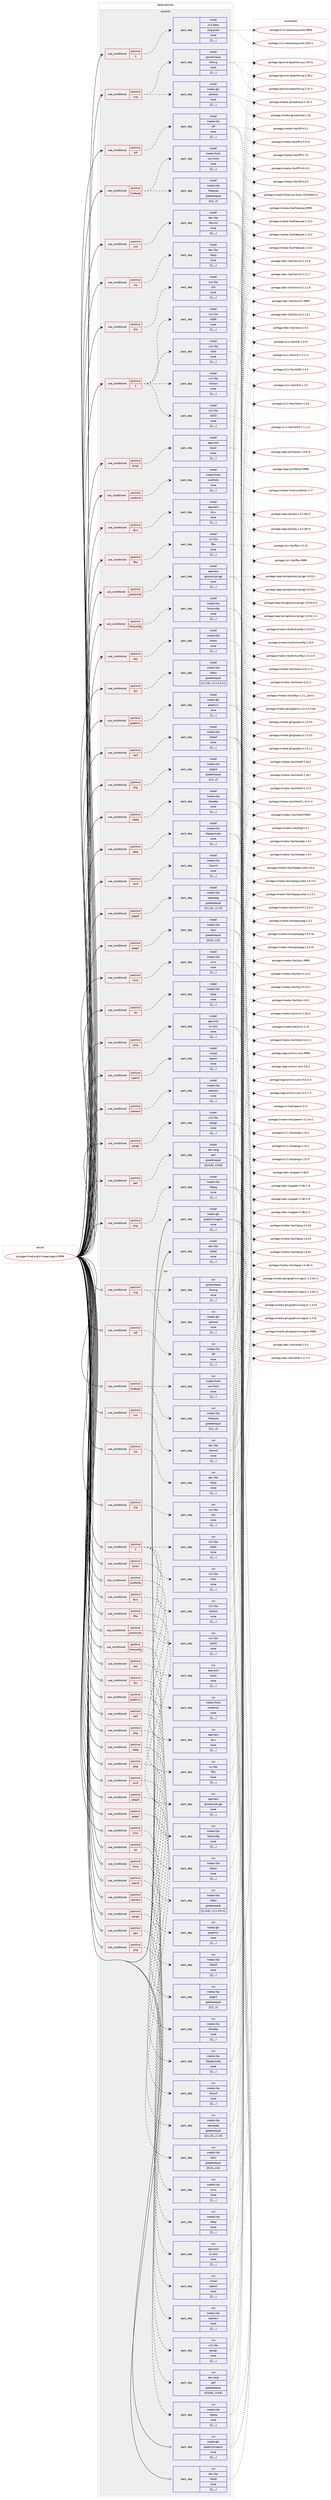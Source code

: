 digraph prolog {

# *************
# Graph options
# *************

newrank=true;
concentrate=true;
compound=true;
graph [rankdir=LR,fontname=Helvetica,fontsize=10,ranksep=1.5];#, ranksep=2.5, nodesep=0.2];
edge  [arrowhead=vee];
node  [fontname=Helvetica,fontsize=10];

# **********
# The ebuild
# **********

subgraph cluster_leftcol {
color=gray;
label=<<i>ebuild</i>>;
id [label="portage://media-gfx/imagemagick-9999", color=red, width=4, href="../media-gfx/imagemagick-9999.svg"];
}

# ****************
# The dependencies
# ****************

subgraph cluster_midcol {
color=gray;
label=<<i>dependencies</i>>;
subgraph cluster_compile {
fillcolor="#eeeeee";
style=filled;
label=<<i>compile</i>>;
subgraph cond78012 {
dependency308979 [label=<<TABLE BORDER="0" CELLBORDER="1" CELLSPACING="0" CELLPADDING="4"><TR><TD ROWSPAN="3" CELLPADDING="10">use_conditional</TD></TR><TR><TD>positive</TD></TR><TR><TD>X</TD></TR></TABLE>>, shape=none, color=red];
subgraph pack228406 {
dependency309090 [label=<<TABLE BORDER="0" CELLBORDER="1" CELLSPACING="0" CELLPADDING="4" WIDTH="220"><TR><TD ROWSPAN="6" CELLPADDING="30">pack_dep</TD></TR><TR><TD WIDTH="110">install</TD></TR><TR><TD>x11-base</TD></TR><TR><TD>xorg-proto</TD></TR><TR><TD>none</TD></TR><TR><TD>[[],,,,]</TD></TR></TABLE>>, shape=none, color=blue];
}
dependency308979:e -> dependency309090:w [weight=20,style="dashed",arrowhead="vee"];
}
id:e -> dependency308979:w [weight=20,style="solid",arrowhead="vee"];
subgraph cond78040 {
dependency309158 [label=<<TABLE BORDER="0" CELLBORDER="1" CELLSPACING="0" CELLPADDING="4"><TR><TD ROWSPAN="3" CELLPADDING="10">use_conditional</TD></TR><TR><TD>positive</TD></TR><TR><TD>X</TD></TR></TABLE>>, shape=none, color=red];
subgraph pack228513 {
dependency309196 [label=<<TABLE BORDER="0" CELLBORDER="1" CELLSPACING="0" CELLPADDING="4" WIDTH="220"><TR><TD ROWSPAN="6" CELLPADDING="30">pack_dep</TD></TR><TR><TD WIDTH="110">install</TD></TR><TR><TD>x11-libs</TD></TR><TR><TD>libICE</TD></TR><TR><TD>none</TD></TR><TR><TD>[[],,,,]</TD></TR></TABLE>>, shape=none, color=blue];
}
dependency309158:e -> dependency309196:w [weight=20,style="dashed",arrowhead="vee"];
subgraph pack228536 {
dependency309229 [label=<<TABLE BORDER="0" CELLBORDER="1" CELLSPACING="0" CELLPADDING="4" WIDTH="220"><TR><TD ROWSPAN="6" CELLPADDING="30">pack_dep</TD></TR><TR><TD WIDTH="110">install</TD></TR><TR><TD>x11-libs</TD></TR><TR><TD>libSM</TD></TR><TR><TD>none</TD></TR><TR><TD>[[],,,,]</TD></TR></TABLE>>, shape=none, color=blue];
}
dependency309158:e -> dependency309229:w [weight=20,style="dashed",arrowhead="vee"];
subgraph pack228578 {
dependency309270 [label=<<TABLE BORDER="0" CELLBORDER="1" CELLSPACING="0" CELLPADDING="4" WIDTH="220"><TR><TD ROWSPAN="6" CELLPADDING="30">pack_dep</TD></TR><TR><TD WIDTH="110">install</TD></TR><TR><TD>x11-libs</TD></TR><TR><TD>libXext</TD></TR><TR><TD>none</TD></TR><TR><TD>[[],,,,]</TD></TR></TABLE>>, shape=none, color=blue];
}
dependency309158:e -> dependency309270:w [weight=20,style="dashed",arrowhead="vee"];
subgraph pack228580 {
dependency309272 [label=<<TABLE BORDER="0" CELLBORDER="1" CELLSPACING="0" CELLPADDING="4" WIDTH="220"><TR><TD ROWSPAN="6" CELLPADDING="30">pack_dep</TD></TR><TR><TD WIDTH="110">install</TD></TR><TR><TD>x11-libs</TD></TR><TR><TD>libXt</TD></TR><TR><TD>none</TD></TR><TR><TD>[[],,,,]</TD></TR></TABLE>>, shape=none, color=blue];
}
dependency309158:e -> dependency309272:w [weight=20,style="dashed",arrowhead="vee"];
}
id:e -> dependency309158:w [weight=20,style="solid",arrowhead="vee"];
subgraph cond78106 {
dependency309363 [label=<<TABLE BORDER="0" CELLBORDER="1" CELLSPACING="0" CELLPADDING="4"><TR><TD ROWSPAN="3" CELLPADDING="10">use_conditional</TD></TR><TR><TD>positive</TD></TR><TR><TD>bzip2</TD></TR></TABLE>>, shape=none, color=red];
subgraph pack228652 {
dependency309392 [label=<<TABLE BORDER="0" CELLBORDER="1" CELLSPACING="0" CELLPADDING="4" WIDTH="220"><TR><TD ROWSPAN="6" CELLPADDING="30">pack_dep</TD></TR><TR><TD WIDTH="110">install</TD></TR><TR><TD>app-arch</TD></TR><TR><TD>bzip2</TD></TR><TR><TD>none</TD></TR><TR><TD>[[],,,,]</TD></TR></TABLE>>, shape=none, color=blue];
}
dependency309363:e -> dependency309392:w [weight=20,style="dashed",arrowhead="vee"];
}
id:e -> dependency309363:w [weight=20,style="solid",arrowhead="vee"];
subgraph cond78119 {
dependency309437 [label=<<TABLE BORDER="0" CELLBORDER="1" CELLSPACING="0" CELLPADDING="4"><TR><TD ROWSPAN="3" CELLPADDING="10">use_conditional</TD></TR><TR><TD>positive</TD></TR><TR><TD>corefonts</TD></TR></TABLE>>, shape=none, color=red];
subgraph pack228773 {
dependency309559 [label=<<TABLE BORDER="0" CELLBORDER="1" CELLSPACING="0" CELLPADDING="4" WIDTH="220"><TR><TD ROWSPAN="6" CELLPADDING="30">pack_dep</TD></TR><TR><TD WIDTH="110">install</TD></TR><TR><TD>media-fonts</TD></TR><TR><TD>corefonts</TD></TR><TR><TD>none</TD></TR><TR><TD>[[],,,,]</TD></TR></TABLE>>, shape=none, color=blue];
}
dependency309437:e -> dependency309559:w [weight=20,style="dashed",arrowhead="vee"];
}
id:e -> dependency309437:w [weight=20,style="solid",arrowhead="vee"];
subgraph cond78179 {
dependency309610 [label=<<TABLE BORDER="0" CELLBORDER="1" CELLSPACING="0" CELLPADDING="4"><TR><TD ROWSPAN="3" CELLPADDING="10">use_conditional</TD></TR><TR><TD>positive</TD></TR><TR><TD>djvu</TD></TR></TABLE>>, shape=none, color=red];
subgraph pack228824 {
dependency309635 [label=<<TABLE BORDER="0" CELLBORDER="1" CELLSPACING="0" CELLPADDING="4" WIDTH="220"><TR><TD ROWSPAN="6" CELLPADDING="30">pack_dep</TD></TR><TR><TD WIDTH="110">install</TD></TR><TR><TD>app-text</TD></TR><TR><TD>djvu</TD></TR><TR><TD>none</TD></TR><TR><TD>[[],,,,]</TD></TR></TABLE>>, shape=none, color=blue];
}
dependency309610:e -> dependency309635:w [weight=20,style="dashed",arrowhead="vee"];
}
id:e -> dependency309610:w [weight=20,style="solid",arrowhead="vee"];
subgraph cond78201 {
dependency309640 [label=<<TABLE BORDER="0" CELLBORDER="1" CELLSPACING="0" CELLPADDING="4"><TR><TD ROWSPAN="3" CELLPADDING="10">use_conditional</TD></TR><TR><TD>positive</TD></TR><TR><TD>fftw</TD></TR></TABLE>>, shape=none, color=red];
subgraph pack228841 {
dependency309667 [label=<<TABLE BORDER="0" CELLBORDER="1" CELLSPACING="0" CELLPADDING="4" WIDTH="220"><TR><TD ROWSPAN="6" CELLPADDING="30">pack_dep</TD></TR><TR><TD WIDTH="110">install</TD></TR><TR><TD>sci-libs</TD></TR><TR><TD>fftw</TD></TR><TR><TD>none</TD></TR><TR><TD>[[],,,,]</TD></TR></TABLE>>, shape=none, color=blue];
}
dependency309640:e -> dependency309667:w [weight=20,style="dashed",arrowhead="vee"];
}
id:e -> dependency309640:w [weight=20,style="solid",arrowhead="vee"];
subgraph cond78212 {
dependency309670 [label=<<TABLE BORDER="0" CELLBORDER="1" CELLSPACING="0" CELLPADDING="4"><TR><TD ROWSPAN="3" CELLPADDING="10">use_conditional</TD></TR><TR><TD>positive</TD></TR><TR><TD>fontconfig</TD></TR></TABLE>>, shape=none, color=red];
subgraph pack228908 {
dependency309809 [label=<<TABLE BORDER="0" CELLBORDER="1" CELLSPACING="0" CELLPADDING="4" WIDTH="220"><TR><TD ROWSPAN="6" CELLPADDING="30">pack_dep</TD></TR><TR><TD WIDTH="110">install</TD></TR><TR><TD>media-libs</TD></TR><TR><TD>fontconfig</TD></TR><TR><TD>none</TD></TR><TR><TD>[[],,,,]</TD></TR></TABLE>>, shape=none, color=blue];
}
dependency309670:e -> dependency309809:w [weight=20,style="dashed",arrowhead="vee"];
}
id:e -> dependency309670:w [weight=20,style="solid",arrowhead="vee"];
subgraph cond78275 {
dependency309840 [label=<<TABLE BORDER="0" CELLBORDER="1" CELLSPACING="0" CELLPADDING="4"><TR><TD ROWSPAN="3" CELLPADDING="10">use_conditional</TD></TR><TR><TD>positive</TD></TR><TR><TD>fpx</TD></TR></TABLE>>, shape=none, color=red];
subgraph pack228962 {
dependency309866 [label=<<TABLE BORDER="0" CELLBORDER="1" CELLSPACING="0" CELLPADDING="4" WIDTH="220"><TR><TD ROWSPAN="6" CELLPADDING="30">pack_dep</TD></TR><TR><TD WIDTH="110">install</TD></TR><TR><TD>media-libs</TD></TR><TR><TD>libfpx</TD></TR><TR><TD>greaterequal</TD></TR><TR><TD>[[1,3,0],,-r1,1.3.0-r1]</TD></TR></TABLE>>, shape=none, color=blue];
}
dependency309840:e -> dependency309866:w [weight=20,style="dashed",arrowhead="vee"];
}
id:e -> dependency309840:w [weight=20,style="solid",arrowhead="vee"];
subgraph cond78307 {
dependency309911 [label=<<TABLE BORDER="0" CELLBORDER="1" CELLSPACING="0" CELLPADDING="4"><TR><TD ROWSPAN="3" CELLPADDING="10">use_conditional</TD></TR><TR><TD>positive</TD></TR><TR><TD>graphviz</TD></TR></TABLE>>, shape=none, color=red];
subgraph pack229022 {
dependency309964 [label=<<TABLE BORDER="0" CELLBORDER="1" CELLSPACING="0" CELLPADDING="4" WIDTH="220"><TR><TD ROWSPAN="6" CELLPADDING="30">pack_dep</TD></TR><TR><TD WIDTH="110">install</TD></TR><TR><TD>media-gfx</TD></TR><TR><TD>graphviz</TD></TR><TR><TD>none</TD></TR><TR><TD>[[],,,,]</TD></TR></TABLE>>, shape=none, color=blue];
}
dependency309911:e -> dependency309964:w [weight=20,style="dashed",arrowhead="vee"];
}
id:e -> dependency309911:w [weight=20,style="solid",arrowhead="vee"];
subgraph cond78330 {
dependency310014 [label=<<TABLE BORDER="0" CELLBORDER="1" CELLSPACING="0" CELLPADDING="4"><TR><TD ROWSPAN="3" CELLPADDING="10">use_conditional</TD></TR><TR><TD>positive</TD></TR><TR><TD>heif</TD></TR></TABLE>>, shape=none, color=red];
subgraph pack229088 {
dependency310084 [label=<<TABLE BORDER="0" CELLBORDER="1" CELLSPACING="0" CELLPADDING="4" WIDTH="220"><TR><TD ROWSPAN="6" CELLPADDING="30">pack_dep</TD></TR><TR><TD WIDTH="110">install</TD></TR><TR><TD>media-libs</TD></TR><TR><TD>libheif</TD></TR><TR><TD>none</TD></TR><TR><TD>[[],,,,]</TD></TR></TABLE>>, shape=none, color=blue];
}
dependency310014:e -> dependency310084:w [weight=20,style="dashed",arrowhead="vee"];
}
id:e -> dependency310014:w [weight=20,style="solid",arrowhead="vee"];
subgraph cond78379 {
dependency310089 [label=<<TABLE BORDER="0" CELLBORDER="1" CELLSPACING="0" CELLPADDING="4"><TR><TD ROWSPAN="3" CELLPADDING="10">use_conditional</TD></TR><TR><TD>positive</TD></TR><TR><TD>jbig</TD></TR></TABLE>>, shape=none, color=red];
subgraph pack229126 {
dependency310120 [label=<<TABLE BORDER="0" CELLBORDER="1" CELLSPACING="0" CELLPADDING="4" WIDTH="220"><TR><TD ROWSPAN="6" CELLPADDING="30">pack_dep</TD></TR><TR><TD WIDTH="110">install</TD></TR><TR><TD>media-libs</TD></TR><TR><TD>jbigkit</TD></TR><TR><TD>greaterequal</TD></TR><TR><TD>[[2],,,2]</TD></TR></TABLE>>, shape=none, color=blue];
}
dependency310089:e -> dependency310120:w [weight=20,style="dashed",arrowhead="vee"];
}
id:e -> dependency310089:w [weight=20,style="solid",arrowhead="vee"];
subgraph cond78427 {
dependency310220 [label=<<TABLE BORDER="0" CELLBORDER="1" CELLSPACING="0" CELLPADDING="4"><TR><TD ROWSPAN="3" CELLPADDING="10">use_conditional</TD></TR><TR><TD>positive</TD></TR><TR><TD>jpeg</TD></TR></TABLE>>, shape=none, color=red];
subgraph pack229227 {
dependency310288 [label=<<TABLE BORDER="0" CELLBORDER="1" CELLSPACING="0" CELLPADDING="4" WIDTH="220"><TR><TD ROWSPAN="6" CELLPADDING="30">pack_dep</TD></TR><TR><TD WIDTH="110">install</TD></TR><TR><TD>media-libs</TD></TR><TR><TD>libjpeg-turbo</TD></TR><TR><TD>none</TD></TR><TR><TD>[[],,,,]</TD></TR></TABLE>>, shape=none, color=blue];
}
dependency310220:e -> dependency310288:w [weight=20,style="dashed",arrowhead="vee"];
}
id:e -> dependency310220:w [weight=20,style="solid",arrowhead="vee"];
subgraph cond78456 {
dependency310343 [label=<<TABLE BORDER="0" CELLBORDER="1" CELLSPACING="0" CELLPADDING="4"><TR><TD ROWSPAN="3" CELLPADDING="10">use_conditional</TD></TR><TR><TD>positive</TD></TR><TR><TD>jpeg2k</TD></TR></TABLE>>, shape=none, color=red];
subgraph pack229270 {
dependency310372 [label=<<TABLE BORDER="0" CELLBORDER="1" CELLSPACING="0" CELLPADDING="4" WIDTH="220"><TR><TD ROWSPAN="6" CELLPADDING="30">pack_dep</TD></TR><TR><TD WIDTH="110">install</TD></TR><TR><TD>media-libs</TD></TR><TR><TD>openjpeg</TD></TR><TR><TD>greaterequal</TD></TR><TR><TD>[[2,1,0],,,2.1.0]</TD></TR></TABLE>>, shape=none, color=blue];
}
dependency310343:e -> dependency310372:w [weight=20,style="dashed",arrowhead="vee"];
}
id:e -> dependency310343:w [weight=20,style="solid",arrowhead="vee"];
subgraph cond78534 {
dependency310554 [label=<<TABLE BORDER="0" CELLBORDER="1" CELLSPACING="0" CELLPADDING="4"><TR><TD ROWSPAN="3" CELLPADDING="10">use_conditional</TD></TR><TR><TD>positive</TD></TR><TR><TD>jpegxl</TD></TR></TABLE>>, shape=none, color=red];
subgraph pack229414 {
dependency310581 [label=<<TABLE BORDER="0" CELLBORDER="1" CELLSPACING="0" CELLPADDING="4" WIDTH="220"><TR><TD ROWSPAN="6" CELLPADDING="30">pack_dep</TD></TR><TR><TD WIDTH="110">install</TD></TR><TR><TD>media-libs</TD></TR><TR><TD>libjxl</TD></TR><TR><TD>greaterequal</TD></TR><TR><TD>[[0,6],,,0.6]</TD></TR></TABLE>>, shape=none, color=blue];
}
dependency310554:e -> dependency310581:w [weight=20,style="dashed",arrowhead="vee"];
}
id:e -> dependency310554:w [weight=20,style="solid",arrowhead="vee"];
subgraph cond78562 {
dependency310587 [label=<<TABLE BORDER="0" CELLBORDER="1" CELLSPACING="0" CELLPADDING="4"><TR><TD ROWSPAN="3" CELLPADDING="10">use_conditional</TD></TR><TR><TD>positive</TD></TR><TR><TD>lcms</TD></TR></TABLE>>, shape=none, color=red];
subgraph pack229433 {
dependency310606 [label=<<TABLE BORDER="0" CELLBORDER="1" CELLSPACING="0" CELLPADDING="4" WIDTH="220"><TR><TD ROWSPAN="6" CELLPADDING="30">pack_dep</TD></TR><TR><TD WIDTH="110">install</TD></TR><TR><TD>media-libs</TD></TR><TR><TD>lcms</TD></TR><TR><TD>none</TD></TR><TR><TD>[[],,,,]</TD></TR></TABLE>>, shape=none, color=blue];
}
dependency310587:e -> dependency310606:w [weight=20,style="dashed",arrowhead="vee"];
}
id:e -> dependency310587:w [weight=20,style="solid",arrowhead="vee"];
subgraph cond78577 {
dependency310634 [label=<<TABLE BORDER="0" CELLBORDER="1" CELLSPACING="0" CELLPADDING="4"><TR><TD ROWSPAN="3" CELLPADDING="10">use_conditional</TD></TR><TR><TD>positive</TD></TR><TR><TD>lqr</TD></TR></TABLE>>, shape=none, color=red];
subgraph pack229448 {
dependency310653 [label=<<TABLE BORDER="0" CELLBORDER="1" CELLSPACING="0" CELLPADDING="4" WIDTH="220"><TR><TD ROWSPAN="6" CELLPADDING="30">pack_dep</TD></TR><TR><TD WIDTH="110">install</TD></TR><TR><TD>media-libs</TD></TR><TR><TD>liblqr</TD></TR><TR><TD>none</TD></TR><TR><TD>[[],,,,]</TD></TR></TABLE>>, shape=none, color=blue];
}
dependency310634:e -> dependency310653:w [weight=20,style="dashed",arrowhead="vee"];
}
id:e -> dependency310634:w [weight=20,style="solid",arrowhead="vee"];
subgraph cond78588 {
dependency310680 [label=<<TABLE BORDER="0" CELLBORDER="1" CELLSPACING="0" CELLPADDING="4"><TR><TD ROWSPAN="3" CELLPADDING="10">use_conditional</TD></TR><TR><TD>positive</TD></TR><TR><TD>lzma</TD></TR></TABLE>>, shape=none, color=red];
subgraph pack229503 {
dependency310742 [label=<<TABLE BORDER="0" CELLBORDER="1" CELLSPACING="0" CELLPADDING="4" WIDTH="220"><TR><TD ROWSPAN="6" CELLPADDING="30">pack_dep</TD></TR><TR><TD WIDTH="110">install</TD></TR><TR><TD>app-arch</TD></TR><TR><TD>xz-utils</TD></TR><TR><TD>none</TD></TR><TR><TD>[[],,,,]</TD></TR></TABLE>>, shape=none, color=blue];
}
dependency310680:e -> dependency310742:w [weight=20,style="dashed",arrowhead="vee"];
}
id:e -> dependency310680:w [weight=20,style="solid",arrowhead="vee"];
subgraph cond78632 {
dependency310789 [label=<<TABLE BORDER="0" CELLBORDER="1" CELLSPACING="0" CELLPADDING="4"><TR><TD ROWSPAN="3" CELLPADDING="10">use_conditional</TD></TR><TR><TD>positive</TD></TR><TR><TD>opencl</TD></TR></TABLE>>, shape=none, color=red];
subgraph pack229557 {
dependency310819 [label=<<TABLE BORDER="0" CELLBORDER="1" CELLSPACING="0" CELLPADDING="4" WIDTH="220"><TR><TD ROWSPAN="6" CELLPADDING="30">pack_dep</TD></TR><TR><TD WIDTH="110">install</TD></TR><TR><TD>virtual</TD></TR><TR><TD>opencl</TD></TR><TR><TD>none</TD></TR><TR><TD>[[],,,,]</TD></TR></TABLE>>, shape=none, color=blue];
}
dependency310789:e -> dependency310819:w [weight=20,style="dashed",arrowhead="vee"];
}
id:e -> dependency310789:w [weight=20,style="solid",arrowhead="vee"];
subgraph cond78659 {
dependency310903 [label=<<TABLE BORDER="0" CELLBORDER="1" CELLSPACING="0" CELLPADDING="4"><TR><TD ROWSPAN="3" CELLPADDING="10">use_conditional</TD></TR><TR><TD>positive</TD></TR><TR><TD>openexr</TD></TR></TABLE>>, shape=none, color=red];
subgraph pack229627 {
dependency310987 [label=<<TABLE BORDER="0" CELLBORDER="1" CELLSPACING="0" CELLPADDING="4" WIDTH="220"><TR><TD ROWSPAN="6" CELLPADDING="30">pack_dep</TD></TR><TR><TD WIDTH="110">install</TD></TR><TR><TD>media-libs</TD></TR><TR><TD>openexr</TD></TR><TR><TD>none</TD></TR><TR><TD>[[],,,,]</TD></TR></TABLE>>, shape=none, color=blue];
}
dependency310903:e -> dependency310987:w [weight=20,style="dashed",arrowhead="vee"];
}
id:e -> dependency310903:w [weight=20,style="solid",arrowhead="vee"];
subgraph cond78719 {
dependency311084 [label=<<TABLE BORDER="0" CELLBORDER="1" CELLSPACING="0" CELLPADDING="4"><TR><TD ROWSPAN="3" CELLPADDING="10">use_conditional</TD></TR><TR><TD>positive</TD></TR><TR><TD>pango</TD></TR></TABLE>>, shape=none, color=red];
subgraph pack229741 {
dependency311109 [label=<<TABLE BORDER="0" CELLBORDER="1" CELLSPACING="0" CELLPADDING="4" WIDTH="220"><TR><TD ROWSPAN="6" CELLPADDING="30">pack_dep</TD></TR><TR><TD WIDTH="110">install</TD></TR><TR><TD>x11-libs</TD></TR><TR><TD>pango</TD></TR><TR><TD>none</TD></TR><TR><TD>[[],,,,]</TD></TR></TABLE>>, shape=none, color=blue];
}
dependency311084:e -> dependency311109:w [weight=20,style="dashed",arrowhead="vee"];
}
id:e -> dependency311084:w [weight=20,style="solid",arrowhead="vee"];
subgraph cond78811 {
dependency311274 [label=<<TABLE BORDER="0" CELLBORDER="1" CELLSPACING="0" CELLPADDING="4"><TR><TD ROWSPAN="3" CELLPADDING="10">use_conditional</TD></TR><TR><TD>positive</TD></TR><TR><TD>perl</TD></TR></TABLE>>, shape=none, color=red];
subgraph pack229849 {
dependency311302 [label=<<TABLE BORDER="0" CELLBORDER="1" CELLSPACING="0" CELLPADDING="4" WIDTH="220"><TR><TD ROWSPAN="6" CELLPADDING="30">pack_dep</TD></TR><TR><TD WIDTH="110">install</TD></TR><TR><TD>dev-lang</TD></TR><TR><TD>perl</TD></TR><TR><TD>greaterequal</TD></TR><TR><TD>[[5,8,8],,,5.8.8]</TD></TR></TABLE>>, shape=none, color=blue];
}
dependency311274:e -> dependency311302:w [weight=20,style="dashed",arrowhead="vee"];
}
id:e -> dependency311274:w [weight=20,style="solid",arrowhead="vee"];
subgraph cond78856 {
dependency311399 [label=<<TABLE BORDER="0" CELLBORDER="1" CELLSPACING="0" CELLPADDING="4"><TR><TD ROWSPAN="3" CELLPADDING="10">use_conditional</TD></TR><TR><TD>positive</TD></TR><TR><TD>png</TD></TR></TABLE>>, shape=none, color=red];
subgraph pack229935 {
dependency311424 [label=<<TABLE BORDER="0" CELLBORDER="1" CELLSPACING="0" CELLPADDING="4" WIDTH="220"><TR><TD ROWSPAN="6" CELLPADDING="30">pack_dep</TD></TR><TR><TD WIDTH="110">install</TD></TR><TR><TD>media-libs</TD></TR><TR><TD>libpng</TD></TR><TR><TD>none</TD></TR><TR><TD>[[],,,,]</TD></TR></TABLE>>, shape=none, color=blue];
}
dependency311399:e -> dependency311424:w [weight=20,style="dashed",arrowhead="vee"];
}
id:e -> dependency311399:w [weight=20,style="solid",arrowhead="vee"];
subgraph cond78873 {
dependency311472 [label=<<TABLE BORDER="0" CELLBORDER="1" CELLSPACING="0" CELLPADDING="4"><TR><TD ROWSPAN="3" CELLPADDING="10">use_conditional</TD></TR><TR><TD>positive</TD></TR><TR><TD>postscript</TD></TR></TABLE>>, shape=none, color=red];
subgraph pack229972 {
dependency311494 [label=<<TABLE BORDER="0" CELLBORDER="1" CELLSPACING="0" CELLPADDING="4" WIDTH="220"><TR><TD ROWSPAN="6" CELLPADDING="30">pack_dep</TD></TR><TR><TD WIDTH="110">install</TD></TR><TR><TD>app-text</TD></TR><TR><TD>ghostscript-gpl</TD></TR><TR><TD>none</TD></TR><TR><TD>[[],,,,]</TD></TR></TABLE>>, shape=none, color=blue];
}
dependency311472:e -> dependency311494:w [weight=20,style="dashed",arrowhead="vee"];
}
id:e -> dependency311472:w [weight=20,style="solid",arrowhead="vee"];
subgraph cond78901 {
dependency311527 [label=<<TABLE BORDER="0" CELLBORDER="1" CELLSPACING="0" CELLPADDING="4"><TR><TD ROWSPAN="3" CELLPADDING="10">use_conditional</TD></TR><TR><TD>positive</TD></TR><TR><TD>raw</TD></TR></TABLE>>, shape=none, color=red];
subgraph pack230010 {
dependency311547 [label=<<TABLE BORDER="0" CELLBORDER="1" CELLSPACING="0" CELLPADDING="4" WIDTH="220"><TR><TD ROWSPAN="6" CELLPADDING="30">pack_dep</TD></TR><TR><TD WIDTH="110">install</TD></TR><TR><TD>media-libs</TD></TR><TR><TD>libraw</TD></TR><TR><TD>none</TD></TR><TR><TD>[[],,,,]</TD></TR></TABLE>>, shape=none, color=blue];
}
dependency311527:e -> dependency311547:w [weight=20,style="dashed",arrowhead="vee"];
}
id:e -> dependency311527:w [weight=20,style="solid",arrowhead="vee"];
subgraph cond78924 {
dependency311643 [label=<<TABLE BORDER="0" CELLBORDER="1" CELLSPACING="0" CELLPADDING="4"><TR><TD ROWSPAN="3" CELLPADDING="10">use_conditional</TD></TR><TR><TD>positive</TD></TR><TR><TD>svg</TD></TR></TABLE>>, shape=none, color=red];
subgraph pack230154 {
dependency311752 [label=<<TABLE BORDER="0" CELLBORDER="1" CELLSPACING="0" CELLPADDING="4" WIDTH="220"><TR><TD ROWSPAN="6" CELLPADDING="30">pack_dep</TD></TR><TR><TD WIDTH="110">install</TD></TR><TR><TD>gnome-base</TD></TR><TR><TD>librsvg</TD></TR><TR><TD>none</TD></TR><TR><TD>[[],,,,]</TD></TR></TABLE>>, shape=none, color=blue];
}
dependency311643:e -> dependency311752:w [weight=20,style="dashed",arrowhead="vee"];
subgraph pack230156 {
dependency311774 [label=<<TABLE BORDER="0" CELLBORDER="1" CELLSPACING="0" CELLPADDING="4" WIDTH="220"><TR><TD ROWSPAN="6" CELLPADDING="30">pack_dep</TD></TR><TR><TD WIDTH="110">install</TD></TR><TR><TD>media-gfx</TD></TR><TR><TD>potrace</TD></TR><TR><TD>none</TD></TR><TR><TD>[[],,,,]</TD></TR></TABLE>>, shape=none, color=blue];
}
dependency311643:e -> dependency311774:w [weight=20,style="dashed",arrowhead="vee"];
}
id:e -> dependency311643:w [weight=20,style="solid",arrowhead="vee"];
subgraph cond78994 {
dependency311802 [label=<<TABLE BORDER="0" CELLBORDER="1" CELLSPACING="0" CELLPADDING="4"><TR><TD ROWSPAN="3" CELLPADDING="10">use_conditional</TD></TR><TR><TD>positive</TD></TR><TR><TD>tiff</TD></TR></TABLE>>, shape=none, color=red];
subgraph pack230217 {
dependency311842 [label=<<TABLE BORDER="0" CELLBORDER="1" CELLSPACING="0" CELLPADDING="4" WIDTH="220"><TR><TD ROWSPAN="6" CELLPADDING="30">pack_dep</TD></TR><TR><TD WIDTH="110">install</TD></TR><TR><TD>media-libs</TD></TR><TR><TD>tiff</TD></TR><TR><TD>none</TD></TR><TR><TD>[[],,,,]</TD></TR></TABLE>>, shape=none, color=blue];
}
dependency311802:e -> dependency311842:w [weight=20,style="dashed",arrowhead="vee"];
}
id:e -> dependency311802:w [weight=20,style="solid",arrowhead="vee"];
subgraph cond79026 {
dependency311926 [label=<<TABLE BORDER="0" CELLBORDER="1" CELLSPACING="0" CELLPADDING="4"><TR><TD ROWSPAN="3" CELLPADDING="10">use_conditional</TD></TR><TR><TD>positive</TD></TR><TR><TD>truetype</TD></TR></TABLE>>, shape=none, color=red];
subgraph pack230300 {
dependency311963 [label=<<TABLE BORDER="0" CELLBORDER="1" CELLSPACING="0" CELLPADDING="4" WIDTH="220"><TR><TD ROWSPAN="6" CELLPADDING="30">pack_dep</TD></TR><TR><TD WIDTH="110">install</TD></TR><TR><TD>media-fonts</TD></TR><TR><TD>urw-fonts</TD></TR><TR><TD>none</TD></TR><TR><TD>[[],,,,]</TD></TR></TABLE>>, shape=none, color=blue];
}
dependency311926:e -> dependency311963:w [weight=20,style="dashed",arrowhead="vee"];
subgraph pack230336 {
dependency312040 [label=<<TABLE BORDER="0" CELLBORDER="1" CELLSPACING="0" CELLPADDING="4" WIDTH="220"><TR><TD ROWSPAN="6" CELLPADDING="30">pack_dep</TD></TR><TR><TD WIDTH="110">install</TD></TR><TR><TD>media-libs</TD></TR><TR><TD>freetype</TD></TR><TR><TD>greaterequal</TD></TR><TR><TD>[[2],,,2]</TD></TR></TABLE>>, shape=none, color=blue];
}
dependency311926:e -> dependency312040:w [weight=20,style="dashed",arrowhead="vee"];
}
id:e -> dependency311926:w [weight=20,style="solid",arrowhead="vee"];
subgraph cond79076 {
dependency312064 [label=<<TABLE BORDER="0" CELLBORDER="1" CELLSPACING="0" CELLPADDING="4"><TR><TD ROWSPAN="3" CELLPADDING="10">use_conditional</TD></TR><TR><TD>positive</TD></TR><TR><TD>webp</TD></TR></TABLE>>, shape=none, color=red];
subgraph pack230382 {
dependency312169 [label=<<TABLE BORDER="0" CELLBORDER="1" CELLSPACING="0" CELLPADDING="4" WIDTH="220"><TR><TD ROWSPAN="6" CELLPADDING="30">pack_dep</TD></TR><TR><TD WIDTH="110">install</TD></TR><TR><TD>media-libs</TD></TR><TR><TD>libwebp</TD></TR><TR><TD>none</TD></TR><TR><TD>[[],,,,]</TD></TR></TABLE>>, shape=none, color=blue];
}
dependency312064:e -> dependency312169:w [weight=20,style="dashed",arrowhead="vee"];
}
id:e -> dependency312064:w [weight=20,style="solid",arrowhead="vee"];
subgraph cond79117 {
dependency312210 [label=<<TABLE BORDER="0" CELLBORDER="1" CELLSPACING="0" CELLPADDING="4"><TR><TD ROWSPAN="3" CELLPADDING="10">use_conditional</TD></TR><TR><TD>positive</TD></TR><TR><TD>wmf</TD></TR></TABLE>>, shape=none, color=red];
subgraph pack230514 {
dependency312313 [label=<<TABLE BORDER="0" CELLBORDER="1" CELLSPACING="0" CELLPADDING="4" WIDTH="220"><TR><TD ROWSPAN="6" CELLPADDING="30">pack_dep</TD></TR><TR><TD WIDTH="110">install</TD></TR><TR><TD>media-libs</TD></TR><TR><TD>libwmf</TD></TR><TR><TD>none</TD></TR><TR><TD>[[],,,,]</TD></TR></TABLE>>, shape=none, color=blue];
}
dependency312210:e -> dependency312313:w [weight=20,style="dashed",arrowhead="vee"];
}
id:e -> dependency312210:w [weight=20,style="solid",arrowhead="vee"];
subgraph cond79157 {
dependency312356 [label=<<TABLE BORDER="0" CELLBORDER="1" CELLSPACING="0" CELLPADDING="4"><TR><TD ROWSPAN="3" CELLPADDING="10">use_conditional</TD></TR><TR><TD>positive</TD></TR><TR><TD>xml</TD></TR></TABLE>>, shape=none, color=red];
subgraph pack230591 {
dependency312379 [label=<<TABLE BORDER="0" CELLBORDER="1" CELLSPACING="0" CELLPADDING="4" WIDTH="220"><TR><TD ROWSPAN="6" CELLPADDING="30">pack_dep</TD></TR><TR><TD WIDTH="110">install</TD></TR><TR><TD>dev-libs</TD></TR><TR><TD>libxml2</TD></TR><TR><TD>none</TD></TR><TR><TD>[[],,,,]</TD></TR></TABLE>>, shape=none, color=blue];
}
dependency312356:e -> dependency312379:w [weight=20,style="dashed",arrowhead="vee"];
}
id:e -> dependency312356:w [weight=20,style="solid",arrowhead="vee"];
subgraph cond79174 {
dependency312534 [label=<<TABLE BORDER="0" CELLBORDER="1" CELLSPACING="0" CELLPADDING="4"><TR><TD ROWSPAN="3" CELLPADDING="10">use_conditional</TD></TR><TR><TD>positive</TD></TR><TR><TD>zip</TD></TR></TABLE>>, shape=none, color=red];
subgraph pack230727 {
dependency312537 [label=<<TABLE BORDER="0" CELLBORDER="1" CELLSPACING="0" CELLPADDING="4" WIDTH="220"><TR><TD ROWSPAN="6" CELLPADDING="30">pack_dep</TD></TR><TR><TD WIDTH="110">install</TD></TR><TR><TD>dev-libs</TD></TR><TR><TD>libzip</TD></TR><TR><TD>none</TD></TR><TR><TD>[[],,,,]</TD></TR></TABLE>>, shape=none, color=blue];
}
dependency312534:e -> dependency312537:w [weight=20,style="dashed",arrowhead="vee"];
}
id:e -> dependency312534:w [weight=20,style="solid",arrowhead="vee"];
subgraph cond79196 {
dependency312606 [label=<<TABLE BORDER="0" CELLBORDER="1" CELLSPACING="0" CELLPADDING="4"><TR><TD ROWSPAN="3" CELLPADDING="10">use_conditional</TD></TR><TR><TD>positive</TD></TR><TR><TD>zlib</TD></TR></TABLE>>, shape=none, color=red];
subgraph pack230776 {
dependency312626 [label=<<TABLE BORDER="0" CELLBORDER="1" CELLSPACING="0" CELLPADDING="4" WIDTH="220"><TR><TD ROWSPAN="6" CELLPADDING="30">pack_dep</TD></TR><TR><TD WIDTH="110">install</TD></TR><TR><TD>sys-libs</TD></TR><TR><TD>zlib</TD></TR><TR><TD>none</TD></TR><TR><TD>[[],,,,]</TD></TR></TABLE>>, shape=none, color=blue];
}
dependency312606:e -> dependency312626:w [weight=20,style="dashed",arrowhead="vee"];
}
id:e -> dependency312606:w [weight=20,style="solid",arrowhead="vee"];
subgraph pack230808 {
dependency312648 [label=<<TABLE BORDER="0" CELLBORDER="1" CELLSPACING="0" CELLPADDING="4" WIDTH="220"><TR><TD ROWSPAN="6" CELLPADDING="30">pack_dep</TD></TR><TR><TD WIDTH="110">install</TD></TR><TR><TD>dev-libs</TD></TR><TR><TD>libltdl</TD></TR><TR><TD>none</TD></TR><TR><TD>[[],,,,]</TD></TR></TABLE>>, shape=none, color=blue];
}
id:e -> dependency312648:w [weight=20,style="solid",arrowhead="vee"];
subgraph pack230812 {
dependency312652 [label=<<TABLE BORDER="0" CELLBORDER="1" CELLSPACING="0" CELLPADDING="4" WIDTH="220"><TR><TD ROWSPAN="6" CELLPADDING="30">pack_dep</TD></TR><TR><TD WIDTH="110">install</TD></TR><TR><TD>media-gfx</TD></TR><TR><TD>graphicsmagick</TD></TR><TR><TD>none</TD></TR><TR><TD>[[],,,,]</TD></TR></TABLE>>, shape=none, color=blue];
}
id:e -> dependency312652:w [weight=20,style="solid",arrowhead="vee"];
}
subgraph cluster_compileandrun {
fillcolor="#eeeeee";
style=filled;
label=<<i>compile and run</i>>;
}
subgraph cluster_run {
fillcolor="#eeeeee";
style=filled;
label=<<i>run</i>>;
subgraph cond79223 {
dependency312699 [label=<<TABLE BORDER="0" CELLBORDER="1" CELLSPACING="0" CELLPADDING="4"><TR><TD ROWSPAN="3" CELLPADDING="10">use_conditional</TD></TR><TR><TD>positive</TD></TR><TR><TD>X</TD></TR></TABLE>>, shape=none, color=red];
subgraph pack230861 {
dependency312741 [label=<<TABLE BORDER="0" CELLBORDER="1" CELLSPACING="0" CELLPADDING="4" WIDTH="220"><TR><TD ROWSPAN="6" CELLPADDING="30">pack_dep</TD></TR><TR><TD WIDTH="110">run</TD></TR><TR><TD>x11-libs</TD></TR><TR><TD>libICE</TD></TR><TR><TD>none</TD></TR><TR><TD>[[],,,,]</TD></TR></TABLE>>, shape=none, color=blue];
}
dependency312699:e -> dependency312741:w [weight=20,style="dashed",arrowhead="vee"];
subgraph pack230891 {
dependency312759 [label=<<TABLE BORDER="0" CELLBORDER="1" CELLSPACING="0" CELLPADDING="4" WIDTH="220"><TR><TD ROWSPAN="6" CELLPADDING="30">pack_dep</TD></TR><TR><TD WIDTH="110">run</TD></TR><TR><TD>x11-libs</TD></TR><TR><TD>libSM</TD></TR><TR><TD>none</TD></TR><TR><TD>[[],,,,]</TD></TR></TABLE>>, shape=none, color=blue];
}
dependency312699:e -> dependency312759:w [weight=20,style="dashed",arrowhead="vee"];
subgraph pack230922 {
dependency312779 [label=<<TABLE BORDER="0" CELLBORDER="1" CELLSPACING="0" CELLPADDING="4" WIDTH="220"><TR><TD ROWSPAN="6" CELLPADDING="30">pack_dep</TD></TR><TR><TD WIDTH="110">run</TD></TR><TR><TD>x11-libs</TD></TR><TR><TD>libXext</TD></TR><TR><TD>none</TD></TR><TR><TD>[[],,,,]</TD></TR></TABLE>>, shape=none, color=blue];
}
dependency312699:e -> dependency312779:w [weight=20,style="dashed",arrowhead="vee"];
subgraph pack230933 {
dependency312846 [label=<<TABLE BORDER="0" CELLBORDER="1" CELLSPACING="0" CELLPADDING="4" WIDTH="220"><TR><TD ROWSPAN="6" CELLPADDING="30">pack_dep</TD></TR><TR><TD WIDTH="110">run</TD></TR><TR><TD>x11-libs</TD></TR><TR><TD>libXt</TD></TR><TR><TD>none</TD></TR><TR><TD>[[],,,,]</TD></TR></TABLE>>, shape=none, color=blue];
}
dependency312699:e -> dependency312846:w [weight=20,style="dashed",arrowhead="vee"];
}
id:e -> dependency312699:w [weight=20,style="solid",arrowhead="odot"];
subgraph cond79254 {
dependency312868 [label=<<TABLE BORDER="0" CELLBORDER="1" CELLSPACING="0" CELLPADDING="4"><TR><TD ROWSPAN="3" CELLPADDING="10">use_conditional</TD></TR><TR><TD>positive</TD></TR><TR><TD>bzip2</TD></TR></TABLE>>, shape=none, color=red];
subgraph pack230995 {
dependency312872 [label=<<TABLE BORDER="0" CELLBORDER="1" CELLSPACING="0" CELLPADDING="4" WIDTH="220"><TR><TD ROWSPAN="6" CELLPADDING="30">pack_dep</TD></TR><TR><TD WIDTH="110">run</TD></TR><TR><TD>app-arch</TD></TR><TR><TD>bzip2</TD></TR><TR><TD>none</TD></TR><TR><TD>[[],,,,]</TD></TR></TABLE>>, shape=none, color=blue];
}
dependency312868:e -> dependency312872:w [weight=20,style="dashed",arrowhead="vee"];
}
id:e -> dependency312868:w [weight=20,style="solid",arrowhead="odot"];
subgraph cond79255 {
dependency312875 [label=<<TABLE BORDER="0" CELLBORDER="1" CELLSPACING="0" CELLPADDING="4"><TR><TD ROWSPAN="3" CELLPADDING="10">use_conditional</TD></TR><TR><TD>positive</TD></TR><TR><TD>corefonts</TD></TR></TABLE>>, shape=none, color=red];
subgraph pack230999 {
dependency312878 [label=<<TABLE BORDER="0" CELLBORDER="1" CELLSPACING="0" CELLPADDING="4" WIDTH="220"><TR><TD ROWSPAN="6" CELLPADDING="30">pack_dep</TD></TR><TR><TD WIDTH="110">run</TD></TR><TR><TD>media-fonts</TD></TR><TR><TD>corefonts</TD></TR><TR><TD>none</TD></TR><TR><TD>[[],,,,]</TD></TR></TABLE>>, shape=none, color=blue];
}
dependency312875:e -> dependency312878:w [weight=20,style="dashed",arrowhead="vee"];
}
id:e -> dependency312875:w [weight=20,style="solid",arrowhead="odot"];
subgraph cond79257 {
dependency312881 [label=<<TABLE BORDER="0" CELLBORDER="1" CELLSPACING="0" CELLPADDING="4"><TR><TD ROWSPAN="3" CELLPADDING="10">use_conditional</TD></TR><TR><TD>positive</TD></TR><TR><TD>djvu</TD></TR></TABLE>>, shape=none, color=red];
subgraph pack231017 {
dependency312920 [label=<<TABLE BORDER="0" CELLBORDER="1" CELLSPACING="0" CELLPADDING="4" WIDTH="220"><TR><TD ROWSPAN="6" CELLPADDING="30">pack_dep</TD></TR><TR><TD WIDTH="110">run</TD></TR><TR><TD>app-text</TD></TR><TR><TD>djvu</TD></TR><TR><TD>none</TD></TR><TR><TD>[[],,,,]</TD></TR></TABLE>>, shape=none, color=blue];
}
dependency312881:e -> dependency312920:w [weight=20,style="dashed",arrowhead="vee"];
}
id:e -> dependency312881:w [weight=20,style="solid",arrowhead="odot"];
subgraph cond79268 {
dependency312992 [label=<<TABLE BORDER="0" CELLBORDER="1" CELLSPACING="0" CELLPADDING="4"><TR><TD ROWSPAN="3" CELLPADDING="10">use_conditional</TD></TR><TR><TD>positive</TD></TR><TR><TD>fftw</TD></TR></TABLE>>, shape=none, color=red];
subgraph pack231131 {
dependency313066 [label=<<TABLE BORDER="0" CELLBORDER="1" CELLSPACING="0" CELLPADDING="4" WIDTH="220"><TR><TD ROWSPAN="6" CELLPADDING="30">pack_dep</TD></TR><TR><TD WIDTH="110">run</TD></TR><TR><TD>sci-libs</TD></TR><TR><TD>fftw</TD></TR><TR><TD>none</TD></TR><TR><TD>[[],,,,]</TD></TR></TABLE>>, shape=none, color=blue];
}
dependency312992:e -> dependency313066:w [weight=20,style="dashed",arrowhead="vee"];
}
id:e -> dependency312992:w [weight=20,style="solid",arrowhead="odot"];
subgraph cond79300 {
dependency313069 [label=<<TABLE BORDER="0" CELLBORDER="1" CELLSPACING="0" CELLPADDING="4"><TR><TD ROWSPAN="3" CELLPADDING="10">use_conditional</TD></TR><TR><TD>positive</TD></TR><TR><TD>fontconfig</TD></TR></TABLE>>, shape=none, color=red];
subgraph pack231143 {
dependency313083 [label=<<TABLE BORDER="0" CELLBORDER="1" CELLSPACING="0" CELLPADDING="4" WIDTH="220"><TR><TD ROWSPAN="6" CELLPADDING="30">pack_dep</TD></TR><TR><TD WIDTH="110">run</TD></TR><TR><TD>media-libs</TD></TR><TR><TD>fontconfig</TD></TR><TR><TD>none</TD></TR><TR><TD>[[],,,,]</TD></TR></TABLE>>, shape=none, color=blue];
}
dependency313069:e -> dependency313083:w [weight=20,style="dashed",arrowhead="vee"];
}
id:e -> dependency313069:w [weight=20,style="solid",arrowhead="odot"];
subgraph cond79310 {
dependency313103 [label=<<TABLE BORDER="0" CELLBORDER="1" CELLSPACING="0" CELLPADDING="4"><TR><TD ROWSPAN="3" CELLPADDING="10">use_conditional</TD></TR><TR><TD>positive</TD></TR><TR><TD>fpx</TD></TR></TABLE>>, shape=none, color=red];
subgraph pack231161 {
dependency313161 [label=<<TABLE BORDER="0" CELLBORDER="1" CELLSPACING="0" CELLPADDING="4" WIDTH="220"><TR><TD ROWSPAN="6" CELLPADDING="30">pack_dep</TD></TR><TR><TD WIDTH="110">run</TD></TR><TR><TD>media-libs</TD></TR><TR><TD>libfpx</TD></TR><TR><TD>greaterequal</TD></TR><TR><TD>[[1,3,0],,-r1,1.3.0-r1]</TD></TR></TABLE>>, shape=none, color=blue];
}
dependency313103:e -> dependency313161:w [weight=20,style="dashed",arrowhead="vee"];
}
id:e -> dependency313103:w [weight=20,style="solid",arrowhead="odot"];
subgraph cond79369 {
dependency313333 [label=<<TABLE BORDER="0" CELLBORDER="1" CELLSPACING="0" CELLPADDING="4"><TR><TD ROWSPAN="3" CELLPADDING="10">use_conditional</TD></TR><TR><TD>positive</TD></TR><TR><TD>graphviz</TD></TR></TABLE>>, shape=none, color=red];
subgraph pack231335 {
dependency313367 [label=<<TABLE BORDER="0" CELLBORDER="1" CELLSPACING="0" CELLPADDING="4" WIDTH="220"><TR><TD ROWSPAN="6" CELLPADDING="30">pack_dep</TD></TR><TR><TD WIDTH="110">run</TD></TR><TR><TD>media-gfx</TD></TR><TR><TD>graphviz</TD></TR><TR><TD>none</TD></TR><TR><TD>[[],,,,]</TD></TR></TABLE>>, shape=none, color=blue];
}
dependency313333:e -> dependency313367:w [weight=20,style="dashed",arrowhead="vee"];
}
id:e -> dependency313333:w [weight=20,style="solid",arrowhead="odot"];
subgraph cond79402 {
dependency313424 [label=<<TABLE BORDER="0" CELLBORDER="1" CELLSPACING="0" CELLPADDING="4"><TR><TD ROWSPAN="3" CELLPADDING="10">use_conditional</TD></TR><TR><TD>positive</TD></TR><TR><TD>heif</TD></TR></TABLE>>, shape=none, color=red];
subgraph pack231395 {
dependency313483 [label=<<TABLE BORDER="0" CELLBORDER="1" CELLSPACING="0" CELLPADDING="4" WIDTH="220"><TR><TD ROWSPAN="6" CELLPADDING="30">pack_dep</TD></TR><TR><TD WIDTH="110">run</TD></TR><TR><TD>media-libs</TD></TR><TR><TD>libheif</TD></TR><TR><TD>none</TD></TR><TR><TD>[[],,,,]</TD></TR></TABLE>>, shape=none, color=blue];
}
dependency313424:e -> dependency313483:w [weight=20,style="dashed",arrowhead="vee"];
}
id:e -> dependency313424:w [weight=20,style="solid",arrowhead="odot"];
subgraph cond79433 {
dependency313514 [label=<<TABLE BORDER="0" CELLBORDER="1" CELLSPACING="0" CELLPADDING="4"><TR><TD ROWSPAN="3" CELLPADDING="10">use_conditional</TD></TR><TR><TD>positive</TD></TR><TR><TD>jbig</TD></TR></TABLE>>, shape=none, color=red];
subgraph pack231452 {
dependency313532 [label=<<TABLE BORDER="0" CELLBORDER="1" CELLSPACING="0" CELLPADDING="4" WIDTH="220"><TR><TD ROWSPAN="6" CELLPADDING="30">pack_dep</TD></TR><TR><TD WIDTH="110">run</TD></TR><TR><TD>media-libs</TD></TR><TR><TD>jbigkit</TD></TR><TR><TD>greaterequal</TD></TR><TR><TD>[[2],,,2]</TD></TR></TABLE>>, shape=none, color=blue];
}
dependency313514:e -> dependency313532:w [weight=20,style="dashed",arrowhead="vee"];
}
id:e -> dependency313514:w [weight=20,style="solid",arrowhead="odot"];
subgraph cond79439 {
dependency313570 [label=<<TABLE BORDER="0" CELLBORDER="1" CELLSPACING="0" CELLPADDING="4"><TR><TD ROWSPAN="3" CELLPADDING="10">use_conditional</TD></TR><TR><TD>positive</TD></TR><TR><TD>jpeg</TD></TR></TABLE>>, shape=none, color=red];
subgraph pack231490 {
dependency313572 [label=<<TABLE BORDER="0" CELLBORDER="1" CELLSPACING="0" CELLPADDING="4" WIDTH="220"><TR><TD ROWSPAN="6" CELLPADDING="30">pack_dep</TD></TR><TR><TD WIDTH="110">run</TD></TR><TR><TD>media-libs</TD></TR><TR><TD>libjpeg-turbo</TD></TR><TR><TD>none</TD></TR><TR><TD>[[],,,,]</TD></TR></TABLE>>, shape=none, color=blue];
}
dependency313570:e -> dependency313572:w [weight=20,style="dashed",arrowhead="vee"];
}
id:e -> dependency313570:w [weight=20,style="solid",arrowhead="odot"];
subgraph cond79452 {
dependency313589 [label=<<TABLE BORDER="0" CELLBORDER="1" CELLSPACING="0" CELLPADDING="4"><TR><TD ROWSPAN="3" CELLPADDING="10">use_conditional</TD></TR><TR><TD>positive</TD></TR><TR><TD>jpeg2k</TD></TR></TABLE>>, shape=none, color=red];
subgraph pack231506 {
dependency313612 [label=<<TABLE BORDER="0" CELLBORDER="1" CELLSPACING="0" CELLPADDING="4" WIDTH="220"><TR><TD ROWSPAN="6" CELLPADDING="30">pack_dep</TD></TR><TR><TD WIDTH="110">run</TD></TR><TR><TD>media-libs</TD></TR><TR><TD>openjpeg</TD></TR><TR><TD>greaterequal</TD></TR><TR><TD>[[2,1,0],,,2.1.0]</TD></TR></TABLE>>, shape=none, color=blue];
}
dependency313589:e -> dependency313612:w [weight=20,style="dashed",arrowhead="vee"];
}
id:e -> dependency313589:w [weight=20,style="solid",arrowhead="odot"];
subgraph cond79473 {
dependency313651 [label=<<TABLE BORDER="0" CELLBORDER="1" CELLSPACING="0" CELLPADDING="4"><TR><TD ROWSPAN="3" CELLPADDING="10">use_conditional</TD></TR><TR><TD>positive</TD></TR><TR><TD>jpegxl</TD></TR></TABLE>>, shape=none, color=red];
subgraph pack231611 {
dependency313755 [label=<<TABLE BORDER="0" CELLBORDER="1" CELLSPACING="0" CELLPADDING="4" WIDTH="220"><TR><TD ROWSPAN="6" CELLPADDING="30">pack_dep</TD></TR><TR><TD WIDTH="110">run</TD></TR><TR><TD>media-libs</TD></TR><TR><TD>libjxl</TD></TR><TR><TD>greaterequal</TD></TR><TR><TD>[[0,6],,,0.6]</TD></TR></TABLE>>, shape=none, color=blue];
}
dependency313651:e -> dependency313755:w [weight=20,style="dashed",arrowhead="vee"];
}
id:e -> dependency313651:w [weight=20,style="solid",arrowhead="odot"];
subgraph cond79520 {
dependency313833 [label=<<TABLE BORDER="0" CELLBORDER="1" CELLSPACING="0" CELLPADDING="4"><TR><TD ROWSPAN="3" CELLPADDING="10">use_conditional</TD></TR><TR><TD>positive</TD></TR><TR><TD>lcms</TD></TR></TABLE>>, shape=none, color=red];
subgraph pack231681 {
dependency313889 [label=<<TABLE BORDER="0" CELLBORDER="1" CELLSPACING="0" CELLPADDING="4" WIDTH="220"><TR><TD ROWSPAN="6" CELLPADDING="30">pack_dep</TD></TR><TR><TD WIDTH="110">run</TD></TR><TR><TD>media-libs</TD></TR><TR><TD>lcms</TD></TR><TR><TD>none</TD></TR><TR><TD>[[],,,,]</TD></TR></TABLE>>, shape=none, color=blue];
}
dependency313833:e -> dependency313889:w [weight=20,style="dashed",arrowhead="vee"];
}
id:e -> dependency313833:w [weight=20,style="solid",arrowhead="odot"];
subgraph cond79536 {
dependency313893 [label=<<TABLE BORDER="0" CELLBORDER="1" CELLSPACING="0" CELLPADDING="4"><TR><TD ROWSPAN="3" CELLPADDING="10">use_conditional</TD></TR><TR><TD>positive</TD></TR><TR><TD>lqr</TD></TR></TABLE>>, shape=none, color=red];
subgraph pack231740 {
dependency313951 [label=<<TABLE BORDER="0" CELLBORDER="1" CELLSPACING="0" CELLPADDING="4" WIDTH="220"><TR><TD ROWSPAN="6" CELLPADDING="30">pack_dep</TD></TR><TR><TD WIDTH="110">run</TD></TR><TR><TD>media-libs</TD></TR><TR><TD>liblqr</TD></TR><TR><TD>none</TD></TR><TR><TD>[[],,,,]</TD></TR></TABLE>>, shape=none, color=blue];
}
dependency313893:e -> dependency313951:w [weight=20,style="dashed",arrowhead="vee"];
}
id:e -> dependency313893:w [weight=20,style="solid",arrowhead="odot"];
subgraph cond79559 {
dependency313982 [label=<<TABLE BORDER="0" CELLBORDER="1" CELLSPACING="0" CELLPADDING="4"><TR><TD ROWSPAN="3" CELLPADDING="10">use_conditional</TD></TR><TR><TD>positive</TD></TR><TR><TD>lzma</TD></TR></TABLE>>, shape=none, color=red];
subgraph pack231790 {
dependency314023 [label=<<TABLE BORDER="0" CELLBORDER="1" CELLSPACING="0" CELLPADDING="4" WIDTH="220"><TR><TD ROWSPAN="6" CELLPADDING="30">pack_dep</TD></TR><TR><TD WIDTH="110">run</TD></TR><TR><TD>app-arch</TD></TR><TR><TD>xz-utils</TD></TR><TR><TD>none</TD></TR><TR><TD>[[],,,,]</TD></TR></TABLE>>, shape=none, color=blue];
}
dependency313982:e -> dependency314023:w [weight=20,style="dashed",arrowhead="vee"];
}
id:e -> dependency313982:w [weight=20,style="solid",arrowhead="odot"];
subgraph cond79578 {
dependency314046 [label=<<TABLE BORDER="0" CELLBORDER="1" CELLSPACING="0" CELLPADDING="4"><TR><TD ROWSPAN="3" CELLPADDING="10">use_conditional</TD></TR><TR><TD>positive</TD></TR><TR><TD>opencl</TD></TR></TABLE>>, shape=none, color=red];
subgraph pack231861 {
dependency314073 [label=<<TABLE BORDER="0" CELLBORDER="1" CELLSPACING="0" CELLPADDING="4" WIDTH="220"><TR><TD ROWSPAN="6" CELLPADDING="30">pack_dep</TD></TR><TR><TD WIDTH="110">run</TD></TR><TR><TD>virtual</TD></TR><TR><TD>opencl</TD></TR><TR><TD>none</TD></TR><TR><TD>[[],,,,]</TD></TR></TABLE>>, shape=none, color=blue];
}
dependency314046:e -> dependency314073:w [weight=20,style="dashed",arrowhead="vee"];
}
id:e -> dependency314046:w [weight=20,style="solid",arrowhead="odot"];
subgraph cond79584 {
dependency314114 [label=<<TABLE BORDER="0" CELLBORDER="1" CELLSPACING="0" CELLPADDING="4"><TR><TD ROWSPAN="3" CELLPADDING="10">use_conditional</TD></TR><TR><TD>positive</TD></TR><TR><TD>openexr</TD></TR></TABLE>>, shape=none, color=red];
subgraph pack231904 {
dependency314141 [label=<<TABLE BORDER="0" CELLBORDER="1" CELLSPACING="0" CELLPADDING="4" WIDTH="220"><TR><TD ROWSPAN="6" CELLPADDING="30">pack_dep</TD></TR><TR><TD WIDTH="110">run</TD></TR><TR><TD>media-libs</TD></TR><TR><TD>openexr</TD></TR><TR><TD>none</TD></TR><TR><TD>[[],,,,]</TD></TR></TABLE>>, shape=none, color=blue];
}
dependency314114:e -> dependency314141:w [weight=20,style="dashed",arrowhead="vee"];
}
id:e -> dependency314114:w [weight=20,style="solid",arrowhead="odot"];
subgraph cond79608 {
dependency314163 [label=<<TABLE BORDER="0" CELLBORDER="1" CELLSPACING="0" CELLPADDING="4"><TR><TD ROWSPAN="3" CELLPADDING="10">use_conditional</TD></TR><TR><TD>positive</TD></TR><TR><TD>pango</TD></TR></TABLE>>, shape=none, color=red];
subgraph pack231942 {
dependency314184 [label=<<TABLE BORDER="0" CELLBORDER="1" CELLSPACING="0" CELLPADDING="4" WIDTH="220"><TR><TD ROWSPAN="6" CELLPADDING="30">pack_dep</TD></TR><TR><TD WIDTH="110">run</TD></TR><TR><TD>x11-libs</TD></TR><TR><TD>pango</TD></TR><TR><TD>none</TD></TR><TR><TD>[[],,,,]</TD></TR></TABLE>>, shape=none, color=blue];
}
dependency314163:e -> dependency314184:w [weight=20,style="dashed",arrowhead="vee"];
}
id:e -> dependency314163:w [weight=20,style="solid",arrowhead="odot"];
subgraph cond79638 {
dependency314337 [label=<<TABLE BORDER="0" CELLBORDER="1" CELLSPACING="0" CELLPADDING="4"><TR><TD ROWSPAN="3" CELLPADDING="10">use_conditional</TD></TR><TR><TD>positive</TD></TR><TR><TD>perl</TD></TR></TABLE>>, shape=none, color=red];
subgraph pack232063 {
dependency314414 [label=<<TABLE BORDER="0" CELLBORDER="1" CELLSPACING="0" CELLPADDING="4" WIDTH="220"><TR><TD ROWSPAN="6" CELLPADDING="30">pack_dep</TD></TR><TR><TD WIDTH="110">run</TD></TR><TR><TD>dev-lang</TD></TR><TR><TD>perl</TD></TR><TR><TD>greaterequal</TD></TR><TR><TD>[[5,8,8],,,5.8.8]</TD></TR></TABLE>>, shape=none, color=blue];
}
dependency314337:e -> dependency314414:w [weight=20,style="dashed",arrowhead="vee"];
}
id:e -> dependency314337:w [weight=20,style="solid",arrowhead="odot"];
subgraph cond79669 {
dependency314421 [label=<<TABLE BORDER="0" CELLBORDER="1" CELLSPACING="0" CELLPADDING="4"><TR><TD ROWSPAN="3" CELLPADDING="10">use_conditional</TD></TR><TR><TD>positive</TD></TR><TR><TD>png</TD></TR></TABLE>>, shape=none, color=red];
subgraph pack232148 {
dependency314460 [label=<<TABLE BORDER="0" CELLBORDER="1" CELLSPACING="0" CELLPADDING="4" WIDTH="220"><TR><TD ROWSPAN="6" CELLPADDING="30">pack_dep</TD></TR><TR><TD WIDTH="110">run</TD></TR><TR><TD>media-libs</TD></TR><TR><TD>libpng</TD></TR><TR><TD>none</TD></TR><TR><TD>[[],,,,]</TD></TR></TABLE>>, shape=none, color=blue];
}
dependency314421:e -> dependency314460:w [weight=20,style="dashed",arrowhead="vee"];
}
id:e -> dependency314421:w [weight=20,style="solid",arrowhead="odot"];
subgraph cond79678 {
dependency314468 [label=<<TABLE BORDER="0" CELLBORDER="1" CELLSPACING="0" CELLPADDING="4"><TR><TD ROWSPAN="3" CELLPADDING="10">use_conditional</TD></TR><TR><TD>positive</TD></TR><TR><TD>postscript</TD></TR></TABLE>>, shape=none, color=red];
subgraph pack232160 {
dependency314484 [label=<<TABLE BORDER="0" CELLBORDER="1" CELLSPACING="0" CELLPADDING="4" WIDTH="220"><TR><TD ROWSPAN="6" CELLPADDING="30">pack_dep</TD></TR><TR><TD WIDTH="110">run</TD></TR><TR><TD>app-text</TD></TR><TR><TD>ghostscript-gpl</TD></TR><TR><TD>none</TD></TR><TR><TD>[[],,,,]</TD></TR></TABLE>>, shape=none, color=blue];
}
dependency314468:e -> dependency314484:w [weight=20,style="dashed",arrowhead="vee"];
}
id:e -> dependency314468:w [weight=20,style="solid",arrowhead="odot"];
subgraph cond79689 {
dependency314511 [label=<<TABLE BORDER="0" CELLBORDER="1" CELLSPACING="0" CELLPADDING="4"><TR><TD ROWSPAN="3" CELLPADDING="10">use_conditional</TD></TR><TR><TD>positive</TD></TR><TR><TD>raw</TD></TR></TABLE>>, shape=none, color=red];
subgraph pack232182 {
dependency314513 [label=<<TABLE BORDER="0" CELLBORDER="1" CELLSPACING="0" CELLPADDING="4" WIDTH="220"><TR><TD ROWSPAN="6" CELLPADDING="30">pack_dep</TD></TR><TR><TD WIDTH="110">run</TD></TR><TR><TD>media-libs</TD></TR><TR><TD>libraw</TD></TR><TR><TD>none</TD></TR><TR><TD>[[],,,,]</TD></TR></TABLE>>, shape=none, color=blue];
}
dependency314511:e -> dependency314513:w [weight=20,style="dashed",arrowhead="vee"];
}
id:e -> dependency314511:w [weight=20,style="solid",arrowhead="odot"];
subgraph cond79699 {
dependency314522 [label=<<TABLE BORDER="0" CELLBORDER="1" CELLSPACING="0" CELLPADDING="4"><TR><TD ROWSPAN="3" CELLPADDING="10">use_conditional</TD></TR><TR><TD>positive</TD></TR><TR><TD>svg</TD></TR></TABLE>>, shape=none, color=red];
subgraph pack232199 {
dependency314577 [label=<<TABLE BORDER="0" CELLBORDER="1" CELLSPACING="0" CELLPADDING="4" WIDTH="220"><TR><TD ROWSPAN="6" CELLPADDING="30">pack_dep</TD></TR><TR><TD WIDTH="110">run</TD></TR><TR><TD>gnome-base</TD></TR><TR><TD>librsvg</TD></TR><TR><TD>none</TD></TR><TR><TD>[[],,,,]</TD></TR></TABLE>>, shape=none, color=blue];
}
dependency314522:e -> dependency314577:w [weight=20,style="dashed",arrowhead="vee"];
subgraph pack232248 {
dependency314639 [label=<<TABLE BORDER="0" CELLBORDER="1" CELLSPACING="0" CELLPADDING="4" WIDTH="220"><TR><TD ROWSPAN="6" CELLPADDING="30">pack_dep</TD></TR><TR><TD WIDTH="110">run</TD></TR><TR><TD>media-gfx</TD></TR><TR><TD>potrace</TD></TR><TR><TD>none</TD></TR><TR><TD>[[],,,,]</TD></TR></TABLE>>, shape=none, color=blue];
}
dependency314522:e -> dependency314639:w [weight=20,style="dashed",arrowhead="vee"];
}
id:e -> dependency314522:w [weight=20,style="solid",arrowhead="odot"];
subgraph cond79743 {
dependency314663 [label=<<TABLE BORDER="0" CELLBORDER="1" CELLSPACING="0" CELLPADDING="4"><TR><TD ROWSPAN="3" CELLPADDING="10">use_conditional</TD></TR><TR><TD>positive</TD></TR><TR><TD>tiff</TD></TR></TABLE>>, shape=none, color=red];
subgraph pack232297 {
dependency314684 [label=<<TABLE BORDER="0" CELLBORDER="1" CELLSPACING="0" CELLPADDING="4" WIDTH="220"><TR><TD ROWSPAN="6" CELLPADDING="30">pack_dep</TD></TR><TR><TD WIDTH="110">run</TD></TR><TR><TD>media-libs</TD></TR><TR><TD>tiff</TD></TR><TR><TD>none</TD></TR><TR><TD>[[],,,,]</TD></TR></TABLE>>, shape=none, color=blue];
}
dependency314663:e -> dependency314684:w [weight=20,style="dashed",arrowhead="vee"];
}
id:e -> dependency314663:w [weight=20,style="solid",arrowhead="odot"];
subgraph cond79754 {
dependency314724 [label=<<TABLE BORDER="0" CELLBORDER="1" CELLSPACING="0" CELLPADDING="4"><TR><TD ROWSPAN="3" CELLPADDING="10">use_conditional</TD></TR><TR><TD>positive</TD></TR><TR><TD>truetype</TD></TR></TABLE>>, shape=none, color=red];
subgraph pack232343 {
dependency314747 [label=<<TABLE BORDER="0" CELLBORDER="1" CELLSPACING="0" CELLPADDING="4" WIDTH="220"><TR><TD ROWSPAN="6" CELLPADDING="30">pack_dep</TD></TR><TR><TD WIDTH="110">run</TD></TR><TR><TD>media-fonts</TD></TR><TR><TD>urw-fonts</TD></TR><TR><TD>none</TD></TR><TR><TD>[[],,,,]</TD></TR></TABLE>>, shape=none, color=blue];
}
dependency314724:e -> dependency314747:w [weight=20,style="dashed",arrowhead="vee"];
subgraph pack232346 {
dependency314770 [label=<<TABLE BORDER="0" CELLBORDER="1" CELLSPACING="0" CELLPADDING="4" WIDTH="220"><TR><TD ROWSPAN="6" CELLPADDING="30">pack_dep</TD></TR><TR><TD WIDTH="110">run</TD></TR><TR><TD>media-libs</TD></TR><TR><TD>freetype</TD></TR><TR><TD>greaterequal</TD></TR><TR><TD>[[2],,,2]</TD></TR></TABLE>>, shape=none, color=blue];
}
dependency314724:e -> dependency314770:w [weight=20,style="dashed",arrowhead="vee"];
}
id:e -> dependency314724:w [weight=20,style="solid",arrowhead="odot"];
subgraph cond79776 {
dependency314793 [label=<<TABLE BORDER="0" CELLBORDER="1" CELLSPACING="0" CELLPADDING="4"><TR><TD ROWSPAN="3" CELLPADDING="10">use_conditional</TD></TR><TR><TD>positive</TD></TR><TR><TD>webp</TD></TR></TABLE>>, shape=none, color=red];
subgraph pack232401 {
dependency314819 [label=<<TABLE BORDER="0" CELLBORDER="1" CELLSPACING="0" CELLPADDING="4" WIDTH="220"><TR><TD ROWSPAN="6" CELLPADDING="30">pack_dep</TD></TR><TR><TD WIDTH="110">run</TD></TR><TR><TD>media-libs</TD></TR><TR><TD>libwebp</TD></TR><TR><TD>none</TD></TR><TR><TD>[[],,,,]</TD></TR></TABLE>>, shape=none, color=blue];
}
dependency314793:e -> dependency314819:w [weight=20,style="dashed",arrowhead="vee"];
}
id:e -> dependency314793:w [weight=20,style="solid",arrowhead="odot"];
subgraph cond79784 {
dependency314860 [label=<<TABLE BORDER="0" CELLBORDER="1" CELLSPACING="0" CELLPADDING="4"><TR><TD ROWSPAN="3" CELLPADDING="10">use_conditional</TD></TR><TR><TD>positive</TD></TR><TR><TD>wmf</TD></TR></TABLE>>, shape=none, color=red];
subgraph pack232434 {
dependency314863 [label=<<TABLE BORDER="0" CELLBORDER="1" CELLSPACING="0" CELLPADDING="4" WIDTH="220"><TR><TD ROWSPAN="6" CELLPADDING="30">pack_dep</TD></TR><TR><TD WIDTH="110">run</TD></TR><TR><TD>media-libs</TD></TR><TR><TD>libwmf</TD></TR><TR><TD>none</TD></TR><TR><TD>[[],,,,]</TD></TR></TABLE>>, shape=none, color=blue];
}
dependency314860:e -> dependency314863:w [weight=20,style="dashed",arrowhead="vee"];
}
id:e -> dependency314860:w [weight=20,style="solid",arrowhead="odot"];
subgraph cond79799 {
dependency314902 [label=<<TABLE BORDER="0" CELLBORDER="1" CELLSPACING="0" CELLPADDING="4"><TR><TD ROWSPAN="3" CELLPADDING="10">use_conditional</TD></TR><TR><TD>positive</TD></TR><TR><TD>xml</TD></TR></TABLE>>, shape=none, color=red];
subgraph pack232474 {
dependency314999 [label=<<TABLE BORDER="0" CELLBORDER="1" CELLSPACING="0" CELLPADDING="4" WIDTH="220"><TR><TD ROWSPAN="6" CELLPADDING="30">pack_dep</TD></TR><TR><TD WIDTH="110">run</TD></TR><TR><TD>dev-libs</TD></TR><TR><TD>libxml2</TD></TR><TR><TD>none</TD></TR><TR><TD>[[],,,,]</TD></TR></TABLE>>, shape=none, color=blue];
}
dependency314902:e -> dependency314999:w [weight=20,style="dashed",arrowhead="vee"];
}
id:e -> dependency314902:w [weight=20,style="solid",arrowhead="odot"];
subgraph cond79830 {
dependency315003 [label=<<TABLE BORDER="0" CELLBORDER="1" CELLSPACING="0" CELLPADDING="4"><TR><TD ROWSPAN="3" CELLPADDING="10">use_conditional</TD></TR><TR><TD>positive</TD></TR><TR><TD>zip</TD></TR></TABLE>>, shape=none, color=red];
subgraph pack232563 {
dependency315106 [label=<<TABLE BORDER="0" CELLBORDER="1" CELLSPACING="0" CELLPADDING="4" WIDTH="220"><TR><TD ROWSPAN="6" CELLPADDING="30">pack_dep</TD></TR><TR><TD WIDTH="110">run</TD></TR><TR><TD>dev-libs</TD></TR><TR><TD>libzip</TD></TR><TR><TD>none</TD></TR><TR><TD>[[],,,,]</TD></TR></TABLE>>, shape=none, color=blue];
}
dependency315003:e -> dependency315106:w [weight=20,style="dashed",arrowhead="vee"];
}
id:e -> dependency315003:w [weight=20,style="solid",arrowhead="odot"];
subgraph cond79859 {
dependency315126 [label=<<TABLE BORDER="0" CELLBORDER="1" CELLSPACING="0" CELLPADDING="4"><TR><TD ROWSPAN="3" CELLPADDING="10">use_conditional</TD></TR><TR><TD>positive</TD></TR><TR><TD>zlib</TD></TR></TABLE>>, shape=none, color=red];
subgraph pack232641 {
dependency315145 [label=<<TABLE BORDER="0" CELLBORDER="1" CELLSPACING="0" CELLPADDING="4" WIDTH="220"><TR><TD ROWSPAN="6" CELLPADDING="30">pack_dep</TD></TR><TR><TD WIDTH="110">run</TD></TR><TR><TD>sys-libs</TD></TR><TR><TD>zlib</TD></TR><TR><TD>none</TD></TR><TR><TD>[[],,,,]</TD></TR></TABLE>>, shape=none, color=blue];
}
dependency315126:e -> dependency315145:w [weight=20,style="dashed",arrowhead="vee"];
}
id:e -> dependency315126:w [weight=20,style="solid",arrowhead="odot"];
subgraph pack232648 {
dependency315162 [label=<<TABLE BORDER="0" CELLBORDER="1" CELLSPACING="0" CELLPADDING="4" WIDTH="220"><TR><TD ROWSPAN="6" CELLPADDING="30">pack_dep</TD></TR><TR><TD WIDTH="110">run</TD></TR><TR><TD>dev-libs</TD></TR><TR><TD>libltdl</TD></TR><TR><TD>none</TD></TR><TR><TD>[[],,,,]</TD></TR></TABLE>>, shape=none, color=blue];
}
id:e -> dependency315162:w [weight=20,style="solid",arrowhead="odot"];
subgraph pack232672 {
dependency315198 [label=<<TABLE BORDER="0" CELLBORDER="1" CELLSPACING="0" CELLPADDING="4" WIDTH="220"><TR><TD ROWSPAN="6" CELLPADDING="30">pack_dep</TD></TR><TR><TD WIDTH="110">run</TD></TR><TR><TD>media-gfx</TD></TR><TR><TD>graphicsmagick</TD></TR><TR><TD>none</TD></TR><TR><TD>[[],,,,]</TD></TR></TABLE>>, shape=none, color=blue];
}
id:e -> dependency315198:w [weight=20,style="solid",arrowhead="odot"];
}
}

# **************
# The candidates
# **************

subgraph cluster_choices {
rank=same;
color=gray;
label=<<i>candidates</i>>;

subgraph choice230049 {
color=black;
nodesep=1;
choice120494945989711510147120111114103451121141111161114557575757 [label="portage://x11-base/xorg-proto-9999", color=red, width=4,href="../x11-base/xorg-proto-9999.svg"];
choice1204949459897115101471201111141034511211411111611145504850524649 [label="portage://x11-base/xorg-proto-2024.1", color=red, width=4,href="../x11-base/xorg-proto-2024.1.svg"];
dependency309090:e -> choice120494945989711510147120111114103451121141111161114557575757:w [style=dotted,weight="100"];
dependency309090:e -> choice1204949459897115101471201111141034511211411111611145504850524649:w [style=dotted,weight="100"];
}
subgraph choice230070 {
color=black;
nodesep=1;
choice1204949451081059811547108105987367694549464946494511449 [label="portage://x11-libs/libICE-1.1.1-r1", color=red, width=4,href="../x11-libs/libICE-1.1.1-r1.svg"];
dependency309196:e -> choice1204949451081059811547108105987367694549464946494511449:w [style=dotted,weight="100"];
}
subgraph choice230088 {
color=black;
nodesep=1;
choice1204949451081059811547108105988377454946504652 [label="portage://x11-libs/libSM-1.2.4", color=red, width=4,href="../x11-libs/libSM-1.2.4.svg"];
dependency309229:e -> choice1204949451081059811547108105988377454946504652:w [style=dotted,weight="100"];
}
subgraph choice230091 {
color=black;
nodesep=1;
choice12049494510810598115471081059888101120116454946514654 [label="portage://x11-libs/libXext-1.3.6", color=red, width=4,href="../x11-libs/libXext-1.3.6.svg"];
dependency309270:e -> choice12049494510810598115471081059888101120116454946514654:w [style=dotted,weight="100"];
}
subgraph choice230093 {
color=black;
nodesep=1;
choice12049494510810598115471081059888116454946514648 [label="portage://x11-libs/libXt-1.3.0", color=red, width=4,href="../x11-libs/libXt-1.3.0.svg"];
dependency309272:e -> choice12049494510810598115471081059888116454946514648:w [style=dotted,weight="100"];
}
subgraph choice230096 {
color=black;
nodesep=1;
choice971121124597114991044798122105112504557575757 [label="portage://app-arch/bzip2-9999", color=red, width=4,href="../app-arch/bzip2-9999.svg"];
choice971121124597114991044798122105112504549464846564511453 [label="portage://app-arch/bzip2-1.0.8-r5", color=red, width=4,href="../app-arch/bzip2-1.0.8-r5.svg"];
dependency309392:e -> choice971121124597114991044798122105112504557575757:w [style=dotted,weight="100"];
dependency309392:e -> choice971121124597114991044798122105112504549464846564511453:w [style=dotted,weight="100"];
}
subgraph choice230115 {
color=black;
nodesep=1;
choice1091011001059745102111110116115479911111410110211111011611545494511455 [label="portage://media-fonts/corefonts-1-r7", color=red, width=4,href="../media-fonts/corefonts-1-r7.svg"];
dependency309559:e -> choice1091011001059745102111110116115479911111410110211111011611545494511455:w [style=dotted,weight="100"];
}
subgraph choice230117 {
color=black;
nodesep=1;
choice971121124511610112011647100106118117455146534650564511452 [label="portage://app-text/djvu-3.5.28-r4", color=red, width=4,href="../app-text/djvu-3.5.28-r4.svg"];
choice971121124511610112011647100106118117455146534650564511451 [label="portage://app-text/djvu-3.5.28-r3", color=red, width=4,href="../app-text/djvu-3.5.28-r3.svg"];
dependency309635:e -> choice971121124511610112011647100106118117455146534650564511452:w [style=dotted,weight="100"];
dependency309635:e -> choice971121124511610112011647100106118117455146534650564511451:w [style=dotted,weight="100"];
}
subgraph choice230196 {
color=black;
nodesep=1;
choice115991054510810598115471021021161194557575757 [label="portage://sci-libs/fftw-9999", color=red, width=4,href="../sci-libs/fftw-9999.svg"];
choice1159910545108105981154710210211611945514651464948 [label="portage://sci-libs/fftw-3.3.10", color=red, width=4,href="../sci-libs/fftw-3.3.10.svg"];
dependency309667:e -> choice115991054510810598115471021021161194557575757:w [style=dotted,weight="100"];
dependency309667:e -> choice1159910545108105981154710210211611945514651464948:w [style=dotted,weight="100"];
}
subgraph choice230235 {
color=black;
nodesep=1;
choice1091011001059745108105981154710211111011699111110102105103455046495346484511449 [label="portage://media-libs/fontconfig-2.15.0-r1", color=red, width=4,href="../media-libs/fontconfig-2.15.0-r1.svg"];
choice109101100105974510810598115471021111101169911111010210510345504649534648 [label="portage://media-libs/fontconfig-2.15.0", color=red, width=4,href="../media-libs/fontconfig-2.15.0.svg"];
choice1091011001059745108105981154710211111011699111110102105103455046495246504511451 [label="portage://media-libs/fontconfig-2.14.2-r3", color=red, width=4,href="../media-libs/fontconfig-2.14.2-r3.svg"];
dependency309809:e -> choice1091011001059745108105981154710211111011699111110102105103455046495346484511449:w [style=dotted,weight="100"];
dependency309809:e -> choice109101100105974510810598115471021111101169911111010210510345504649534648:w [style=dotted,weight="100"];
dependency309809:e -> choice1091011001059745108105981154710211111011699111110102105103455046495246504511451:w [style=dotted,weight="100"];
}
subgraph choice230240 {
color=black;
nodesep=1;
choice10910110010597451081059811547108105981021121204549465146499511249484511449 [label="portage://media-libs/libfpx-1.3.1_p10-r1", color=red, width=4,href="../media-libs/libfpx-1.3.1_p10-r1.svg"];
dependency309866:e -> choice10910110010597451081059811547108105981021121204549465146499511249484511449:w [style=dotted,weight="100"];
}
subgraph choice230241 {
color=black;
nodesep=1;
choice1091011001059745103102120471031149711210411810512245495046494650 [label="portage://media-gfx/graphviz-12.1.2", color=red, width=4,href="../media-gfx/graphviz-12.1.2.svg"];
choice109101100105974510310212047103114971121041181051224549504648464845114494848 [label="portage://media-gfx/graphviz-12.0.0-r100", color=red, width=4,href="../media-gfx/graphviz-12.0.0-r100.svg"];
choice1091011001059745103102120471031149711210411810512245495046484648 [label="portage://media-gfx/graphviz-12.0.0", color=red, width=4,href="../media-gfx/graphviz-12.0.0.svg"];
choice1091011001059745103102120471031149711210411810512245494946484648 [label="portage://media-gfx/graphviz-11.0.0", color=red, width=4,href="../media-gfx/graphviz-11.0.0.svg"];
dependency309964:e -> choice1091011001059745103102120471031149711210411810512245495046494650:w [style=dotted,weight="100"];
dependency309964:e -> choice109101100105974510310212047103114971121041181051224549504648464845114494848:w [style=dotted,weight="100"];
dependency309964:e -> choice1091011001059745103102120471031149711210411810512245495046484648:w [style=dotted,weight="100"];
dependency309964:e -> choice1091011001059745103102120471031149711210411810512245494946484648:w [style=dotted,weight="100"];
}
subgraph choice230244 {
color=black;
nodesep=1;
choice10910110010597451081059811547108105981041011051024557575757 [label="portage://media-libs/libheif-9999", color=red, width=4,href="../media-libs/libheif-9999.svg"];
choice109101100105974510810598115471081059810410110510245494649564650 [label="portage://media-libs/libheif-1.18.2", color=red, width=4,href="../media-libs/libheif-1.18.2.svg"];
choice109101100105974510810598115471081059810410110510245494649564649 [label="portage://media-libs/libheif-1.18.1", color=red, width=4,href="../media-libs/libheif-1.18.1.svg"];
choice109101100105974510810598115471081059810410110510245494649554654 [label="portage://media-libs/libheif-1.17.6", color=red, width=4,href="../media-libs/libheif-1.17.6.svg"];
choice1091011001059745108105981154710810598104101105102454946495346504511449 [label="portage://media-libs/libheif-1.15.2-r1", color=red, width=4,href="../media-libs/libheif-1.15.2-r1.svg"];
dependency310084:e -> choice10910110010597451081059811547108105981041011051024557575757:w [style=dotted,weight="100"];
dependency310084:e -> choice109101100105974510810598115471081059810410110510245494649564650:w [style=dotted,weight="100"];
dependency310084:e -> choice109101100105974510810598115471081059810410110510245494649564649:w [style=dotted,weight="100"];
dependency310084:e -> choice109101100105974510810598115471081059810410110510245494649554654:w [style=dotted,weight="100"];
dependency310084:e -> choice1091011001059745108105981154710810598104101105102454946495346504511449:w [style=dotted,weight="100"];
}
subgraph choice230249 {
color=black;
nodesep=1;
choice109101100105974510810598115471069810510310710511645504649 [label="portage://media-libs/jbigkit-2.1", color=red, width=4,href="../media-libs/jbigkit-2.1.svg"];
dependency310120:e -> choice109101100105974510810598115471069810510310710511645504649:w [style=dotted,weight="100"];
}
subgraph choice230254 {
color=black;
nodesep=1;
choice10910110010597451081059811547108105981061121011034511611711498111455146484652 [label="portage://media-libs/libjpeg-turbo-3.0.4", color=red, width=4,href="../media-libs/libjpeg-turbo-3.0.4.svg"];
choice109101100105974510810598115471081059810611210110345116117114981114551464846514511449 [label="portage://media-libs/libjpeg-turbo-3.0.3-r1", color=red, width=4,href="../media-libs/libjpeg-turbo-3.0.3-r1.svg"];
choice109101100105974510810598115471081059810611210110345116117114981114550464946534649 [label="portage://media-libs/libjpeg-turbo-2.1.5.1", color=red, width=4,href="../media-libs/libjpeg-turbo-2.1.5.1.svg"];
dependency310288:e -> choice10910110010597451081059811547108105981061121011034511611711498111455146484652:w [style=dotted,weight="100"];
dependency310288:e -> choice109101100105974510810598115471081059810611210110345116117114981114551464846514511449:w [style=dotted,weight="100"];
dependency310288:e -> choice109101100105974510810598115471081059810611210110345116117114981114550464946534649:w [style=dotted,weight="100"];
}
subgraph choice230258 {
color=black;
nodesep=1;
choice10910110010597451081059811547111112101110106112101103455046534650 [label="portage://media-libs/openjpeg-2.5.2", color=red, width=4,href="../media-libs/openjpeg-2.5.2.svg"];
choice109101100105974510810598115471111121011101061121011034550465346484511454 [label="portage://media-libs/openjpeg-2.5.0-r6", color=red, width=4,href="../media-libs/openjpeg-2.5.0-r6.svg"];
choice109101100105974510810598115471111121011101061121011034550465346484511453 [label="portage://media-libs/openjpeg-2.5.0-r5", color=red, width=4,href="../media-libs/openjpeg-2.5.0-r5.svg"];
dependency310372:e -> choice10910110010597451081059811547111112101110106112101103455046534650:w [style=dotted,weight="100"];
dependency310372:e -> choice109101100105974510810598115471111121011101061121011034550465346484511454:w [style=dotted,weight="100"];
dependency310372:e -> choice109101100105974510810598115471111121011101061121011034550465346484511453:w [style=dotted,weight="100"];
}
subgraph choice230285 {
color=black;
nodesep=1;
choice10910110010597451081059811547108105981061201084557575757 [label="portage://media-libs/libjxl-9999", color=red, width=4,href="../media-libs/libjxl-9999.svg"];
choice109101100105974510810598115471081059810612010845484649494648 [label="portage://media-libs/libjxl-0.11.0", color=red, width=4,href="../media-libs/libjxl-0.11.0.svg"];
choice109101100105974510810598115471081059810612010845484649484651 [label="portage://media-libs/libjxl-0.10.3", color=red, width=4,href="../media-libs/libjxl-0.10.3.svg"];
choice1091011001059745108105981154710810598106120108454846564651 [label="portage://media-libs/libjxl-0.8.3", color=red, width=4,href="../media-libs/libjxl-0.8.3.svg"];
dependency310581:e -> choice10910110010597451081059811547108105981061201084557575757:w [style=dotted,weight="100"];
dependency310581:e -> choice109101100105974510810598115471081059810612010845484649494648:w [style=dotted,weight="100"];
dependency310581:e -> choice109101100105974510810598115471081059810612010845484649484651:w [style=dotted,weight="100"];
dependency310581:e -> choice1091011001059745108105981154710810598106120108454846564651:w [style=dotted,weight="100"];
}
subgraph choice230290 {
color=black;
nodesep=1;
choice109101100105974510810598115471089910911545504649544511449 [label="portage://media-libs/lcms-2.16-r1", color=red, width=4,href="../media-libs/lcms-2.16-r1.svg"];
choice10910110010597451081059811547108991091154550464953 [label="portage://media-libs/lcms-2.15", color=red, width=4,href="../media-libs/lcms-2.15.svg"];
dependency310606:e -> choice109101100105974510810598115471089910911545504649544511449:w [style=dotted,weight="100"];
dependency310606:e -> choice10910110010597451081059811547108991091154550464953:w [style=dotted,weight="100"];
}
subgraph choice230293 {
color=black;
nodesep=1;
choice10910110010597451081059811547108105981081131144548465246504511449 [label="portage://media-libs/liblqr-0.4.2-r1", color=red, width=4,href="../media-libs/liblqr-0.4.2-r1.svg"];
dependency310653:e -> choice10910110010597451081059811547108105981081131144548465246504511449:w [style=dotted,weight="100"];
}
subgraph choice230296 {
color=black;
nodesep=1;
choice9711211245971149910447120122451171161051081154557575757 [label="portage://app-arch/xz-utils-9999", color=red, width=4,href="../app-arch/xz-utils-9999.svg"];
choice971121124597114991044712012245117116105108115455346544651 [label="portage://app-arch/xz-utils-5.6.3", color=red, width=4,href="../app-arch/xz-utils-5.6.3.svg"];
choice9711211245971149910447120122451171161051081154553465446504511449 [label="portage://app-arch/xz-utils-5.6.2-r1", color=red, width=4,href="../app-arch/xz-utils-5.6.2-r1.svg"];
choice9711211245971149910447120122451171161051081154553465246554511449 [label="portage://app-arch/xz-utils-5.4.7-r1", color=red, width=4,href="../app-arch/xz-utils-5.4.7-r1.svg"];
dependency310742:e -> choice9711211245971149910447120122451171161051081154557575757:w [style=dotted,weight="100"];
dependency310742:e -> choice971121124597114991044712012245117116105108115455346544651:w [style=dotted,weight="100"];
dependency310742:e -> choice9711211245971149910447120122451171161051081154553465446504511449:w [style=dotted,weight="100"];
dependency310742:e -> choice9711211245971149910447120122451171161051081154553465246554511449:w [style=dotted,weight="100"];
}
subgraph choice230361 {
color=black;
nodesep=1;
choice11810511411611797108471111121011109910845514511451 [label="portage://virtual/opencl-3-r3", color=red, width=4,href="../virtual/opencl-3-r3.svg"];
dependency310819:e -> choice11810511411611797108471111121011109910845514511451:w [style=dotted,weight="100"];
}
subgraph choice230363 {
color=black;
nodesep=1;
choice109101100105974510810598115471111121011101011201144551465046524511450 [label="portage://media-libs/openexr-3.2.4-r2", color=red, width=4,href="../media-libs/openexr-3.2.4-r2.svg"];
dependency310987:e -> choice109101100105974510810598115471111121011101011201144551465046524511450:w [style=dotted,weight="100"];
}
subgraph choice230376 {
color=black;
nodesep=1;
choice12049494510810598115471129711010311145494653504650 [label="portage://x11-libs/pango-1.52.2", color=red, width=4,href="../x11-libs/pango-1.52.2.svg"];
choice12049494510810598115471129711010311145494653504649 [label="portage://x11-libs/pango-1.52.1", color=red, width=4,href="../x11-libs/pango-1.52.1.svg"];
choice12049494510810598115471129711010311145494653494648 [label="portage://x11-libs/pango-1.51.0", color=red, width=4,href="../x11-libs/pango-1.51.0.svg"];
dependency311109:e -> choice12049494510810598115471129711010311145494653504650:w [style=dotted,weight="100"];
dependency311109:e -> choice12049494510810598115471129711010311145494653504649:w [style=dotted,weight="100"];
dependency311109:e -> choice12049494510810598115471129711010311145494653494648:w [style=dotted,weight="100"];
}
subgraph choice230465 {
color=black;
nodesep=1;
choice10010111845108971101034711210111410845534652484648 [label="portage://dev-lang/perl-5.40.0", color=red, width=4,href="../dev-lang/perl-5.40.0.svg"];
choice100101118451089711010347112101114108455346515646504511454 [label="portage://dev-lang/perl-5.38.2-r6", color=red, width=4,href="../dev-lang/perl-5.38.2-r6.svg"];
choice100101118451089711010347112101114108455346515646504511453 [label="portage://dev-lang/perl-5.38.2-r5", color=red, width=4,href="../dev-lang/perl-5.38.2-r5.svg"];
choice100101118451089711010347112101114108455346515646504511451 [label="portage://dev-lang/perl-5.38.2-r3", color=red, width=4,href="../dev-lang/perl-5.38.2-r3.svg"];
dependency311302:e -> choice10010111845108971101034711210111410845534652484648:w [style=dotted,weight="100"];
dependency311302:e -> choice100101118451089711010347112101114108455346515646504511454:w [style=dotted,weight="100"];
dependency311302:e -> choice100101118451089711010347112101114108455346515646504511453:w [style=dotted,weight="100"];
dependency311302:e -> choice100101118451089711010347112101114108455346515646504511451:w [style=dotted,weight="100"];
}
subgraph choice230470 {
color=black;
nodesep=1;
choice109101100105974510810598115471081059811211010345494654465252 [label="portage://media-libs/libpng-1.6.44", color=red, width=4,href="../media-libs/libpng-1.6.44.svg"];
choice109101100105974510810598115471081059811211010345494654465251 [label="portage://media-libs/libpng-1.6.43", color=red, width=4,href="../media-libs/libpng-1.6.43.svg"];
choice109101100105974510810598115471081059811211010345494654465250 [label="portage://media-libs/libpng-1.6.42", color=red, width=4,href="../media-libs/libpng-1.6.42.svg"];
choice1091011001059745108105981154710810598112110103454946544652484511449 [label="portage://media-libs/libpng-1.6.40-r1", color=red, width=4,href="../media-libs/libpng-1.6.40-r1.svg"];
dependency311424:e -> choice109101100105974510810598115471081059811211010345494654465252:w [style=dotted,weight="100"];
dependency311424:e -> choice109101100105974510810598115471081059811211010345494654465251:w [style=dotted,weight="100"];
dependency311424:e -> choice109101100105974510810598115471081059811211010345494654465250:w [style=dotted,weight="100"];
dependency311424:e -> choice1091011001059745108105981154710810598112110103454946544652484511449:w [style=dotted,weight="100"];
}
subgraph choice230480 {
color=black;
nodesep=1;
choice97112112451161011201164710310411111511611599114105112116451031121084549484648514649 [label="portage://app-text/ghostscript-gpl-10.03.1", color=red, width=4,href="../app-text/ghostscript-gpl-10.03.1.svg"];
choice971121124511610112011647103104111115116115991141051121164510311210845494846485146484511449 [label="portage://app-text/ghostscript-gpl-10.03.0-r1", color=red, width=4,href="../app-text/ghostscript-gpl-10.03.0-r1.svg"];
choice971121124511610112011647103104111115116115991141051121164510311210845494846485046494511449 [label="portage://app-text/ghostscript-gpl-10.02.1-r1", color=red, width=4,href="../app-text/ghostscript-gpl-10.02.1-r1.svg"];
choice97112112451161011201164710310411111511611599114105112116451031121084549484648504649 [label="portage://app-text/ghostscript-gpl-10.02.1", color=red, width=4,href="../app-text/ghostscript-gpl-10.02.1.svg"];
dependency311494:e -> choice97112112451161011201164710310411111511611599114105112116451031121084549484648514649:w [style=dotted,weight="100"];
dependency311494:e -> choice971121124511610112011647103104111115116115991141051121164510311210845494846485146484511449:w [style=dotted,weight="100"];
dependency311494:e -> choice971121124511610112011647103104111115116115991141051121164510311210845494846485046494511449:w [style=dotted,weight="100"];
dependency311494:e -> choice97112112451161011201164710310411111511611599114105112116451031121084549484648504649:w [style=dotted,weight="100"];
}
subgraph choice230509 {
color=black;
nodesep=1;
choice10910110010597451081059811547108105981149711945484650494650 [label="portage://media-libs/libraw-0.21.2", color=red, width=4,href="../media-libs/libraw-0.21.2.svg"];
choice109101100105974510810598115471081059811497119454846504946494511449 [label="portage://media-libs/libraw-0.21.1-r1", color=red, width=4,href="../media-libs/libraw-0.21.1-r1.svg"];
dependency311547:e -> choice10910110010597451081059811547108105981149711945484650494650:w [style=dotted,weight="100"];
dependency311547:e -> choice109101100105974510810598115471081059811497119454846504946494511449:w [style=dotted,weight="100"];
}
subgraph choice230538 {
color=black;
nodesep=1;
choice103110111109101459897115101471081059811411511810345504653564650 [label="portage://gnome-base/librsvg-2.58.2", color=red, width=4,href="../gnome-base/librsvg-2.58.2.svg"];
choice103110111109101459897115101471081059811411511810345504653554651 [label="portage://gnome-base/librsvg-2.57.3", color=red, width=4,href="../gnome-base/librsvg-2.57.3.svg"];
choice10311011110910145989711510147108105981141151181034550465248465049 [label="portage://gnome-base/librsvg-2.40.21", color=red, width=4,href="../gnome-base/librsvg-2.40.21.svg"];
dependency311752:e -> choice103110111109101459897115101471081059811411511810345504653564650:w [style=dotted,weight="100"];
dependency311752:e -> choice103110111109101459897115101471081059811411511810345504653554651:w [style=dotted,weight="100"];
dependency311752:e -> choice10311011110910145989711510147108105981141151181034550465248465049:w [style=dotted,weight="100"];
}
subgraph choice230547 {
color=black;
nodesep=1;
choice109101100105974510310212047112111116114979910145494649544511449 [label="portage://media-gfx/potrace-1.16-r1", color=red, width=4,href="../media-gfx/potrace-1.16-r1.svg"];
choice10910110010597451031021204711211111611497991014549464954 [label="portage://media-gfx/potrace-1.16", color=red, width=4,href="../media-gfx/potrace-1.16.svg"];
dependency311774:e -> choice109101100105974510310212047112111116114979910145494649544511449:w [style=dotted,weight="100"];
dependency311774:e -> choice10910110010597451031021204711211111611497991014549464954:w [style=dotted,weight="100"];
}
subgraph choice230549 {
color=black;
nodesep=1;
choice10910110010597451081059811547116105102102455246554648 [label="portage://media-libs/tiff-4.7.0", color=red, width=4,href="../media-libs/tiff-4.7.0.svg"];
choice109101100105974510810598115471161051021024552465446484511449 [label="portage://media-libs/tiff-4.6.0-r1", color=red, width=4,href="../media-libs/tiff-4.6.0-r1.svg"];
choice10910110010597451081059811547116105102102455246544648 [label="portage://media-libs/tiff-4.6.0", color=red, width=4,href="../media-libs/tiff-4.6.0.svg"];
choice10910110010597451081059811547116105102102455246534649 [label="portage://media-libs/tiff-4.5.1", color=red, width=4,href="../media-libs/tiff-4.5.1.svg"];
choice109101100105974510810598115471161051021024552465346484511450 [label="portage://media-libs/tiff-4.5.0-r2", color=red, width=4,href="../media-libs/tiff-4.5.0-r2.svg"];
dependency311842:e -> choice10910110010597451081059811547116105102102455246554648:w [style=dotted,weight="100"];
dependency311842:e -> choice109101100105974510810598115471161051021024552465446484511449:w [style=dotted,weight="100"];
dependency311842:e -> choice10910110010597451081059811547116105102102455246544648:w [style=dotted,weight="100"];
dependency311842:e -> choice10910110010597451081059811547116105102102455246534649:w [style=dotted,weight="100"];
dependency311842:e -> choice109101100105974510810598115471161051021024552465346484511450:w [style=dotted,weight="100"];
}
subgraph choice230552 {
color=black;
nodesep=1;
choice109101100105974510211111011611547117114119451021111101161154550485051485348514511449 [label="portage://media-fonts/urw-fonts-20230503-r1", color=red, width=4,href="../media-fonts/urw-fonts-20230503-r1.svg"];
dependency311963:e -> choice109101100105974510211111011611547117114119451021111101161154550485051485348514511449:w [style=dotted,weight="100"];
}
subgraph choice230683 {
color=black;
nodesep=1;
choice109101100105974510810598115471021141011011161211121014557575757 [label="portage://media-libs/freetype-9999", color=red, width=4,href="../media-libs/freetype-9999.svg"];
choice1091011001059745108105981154710211410110111612111210145504649514651 [label="portage://media-libs/freetype-2.13.3", color=red, width=4,href="../media-libs/freetype-2.13.3.svg"];
choice1091011001059745108105981154710211410110111612111210145504649514650 [label="portage://media-libs/freetype-2.13.2", color=red, width=4,href="../media-libs/freetype-2.13.2.svg"];
choice1091011001059745108105981154710211410110111612111210145504649514648 [label="portage://media-libs/freetype-2.13.0", color=red, width=4,href="../media-libs/freetype-2.13.0.svg"];
dependency312040:e -> choice109101100105974510810598115471021141011011161211121014557575757:w [style=dotted,weight="100"];
dependency312040:e -> choice1091011001059745108105981154710211410110111612111210145504649514651:w [style=dotted,weight="100"];
dependency312040:e -> choice1091011001059745108105981154710211410110111612111210145504649514650:w [style=dotted,weight="100"];
dependency312040:e -> choice1091011001059745108105981154710211410110111612111210145504649514648:w [style=dotted,weight="100"];
}
subgraph choice230688 {
color=black;
nodesep=1;
choice109101100105974510810598115471081059811910198112454946524648 [label="portage://media-libs/libwebp-1.4.0", color=red, width=4,href="../media-libs/libwebp-1.4.0.svg"];
choice109101100105974510810598115471081059811910198112454946514650 [label="portage://media-libs/libwebp-1.3.2", color=red, width=4,href="../media-libs/libwebp-1.3.2.svg"];
dependency312169:e -> choice109101100105974510810598115471081059811910198112454946524648:w [style=dotted,weight="100"];
dependency312169:e -> choice109101100105974510810598115471081059811910198112454946514650:w [style=dotted,weight="100"];
}
subgraph choice230713 {
color=black;
nodesep=1;
choice1091011001059745108105981154710810598119109102454846504649514511449 [label="portage://media-libs/libwmf-0.2.13-r1", color=red, width=4,href="../media-libs/libwmf-0.2.13-r1.svg"];
dependency312313:e -> choice1091011001059745108105981154710810598119109102454846504649514511449:w [style=dotted,weight="100"];
}
subgraph choice230716 {
color=black;
nodesep=1;
choice10010111845108105981154710810598120109108504557575757 [label="portage://dev-libs/libxml2-9999", color=red, width=4,href="../dev-libs/libxml2-9999.svg"];
choice100101118451081059811547108105981201091085045504649514649 [label="portage://dev-libs/libxml2-2.13.1", color=red, width=4,href="../dev-libs/libxml2-2.13.1.svg"];
choice100101118451081059811547108105981201091085045504649504656 [label="portage://dev-libs/libxml2-2.12.8", color=red, width=4,href="../dev-libs/libxml2-2.12.8.svg"];
choice100101118451081059811547108105981201091085045504649504655 [label="portage://dev-libs/libxml2-2.12.7", color=red, width=4,href="../dev-libs/libxml2-2.12.7.svg"];
choice100101118451081059811547108105981201091085045504649494656 [label="portage://dev-libs/libxml2-2.11.8", color=red, width=4,href="../dev-libs/libxml2-2.11.8.svg"];
dependency312379:e -> choice10010111845108105981154710810598120109108504557575757:w [style=dotted,weight="100"];
dependency312379:e -> choice100101118451081059811547108105981201091085045504649514649:w [style=dotted,weight="100"];
dependency312379:e -> choice100101118451081059811547108105981201091085045504649504656:w [style=dotted,weight="100"];
dependency312379:e -> choice100101118451081059811547108105981201091085045504649504655:w [style=dotted,weight="100"];
dependency312379:e -> choice100101118451081059811547108105981201091085045504649494656:w [style=dotted,weight="100"];
}
subgraph choice230722 {
color=black;
nodesep=1;
choice10010111845108105981154710810598122105112454946574650 [label="portage://dev-libs/libzip-1.9.2", color=red, width=4,href="../dev-libs/libzip-1.9.2.svg"];
dependency312537:e -> choice10010111845108105981154710810598122105112454946574650:w [style=dotted,weight="100"];
}
subgraph choice230759 {
color=black;
nodesep=1;
choice115121115451081059811547122108105984549465146494511449 [label="portage://sys-libs/zlib-1.3.1-r1", color=red, width=4,href="../sys-libs/zlib-1.3.1-r1.svg"];
choice11512111545108105981154712210810598454946514511452 [label="portage://sys-libs/zlib-1.3-r4", color=red, width=4,href="../sys-libs/zlib-1.3-r4.svg"];
dependency312626:e -> choice115121115451081059811547122108105984549465146494511449:w [style=dotted,weight="100"];
dependency312626:e -> choice11512111545108105981154712210810598454946514511452:w [style=dotted,weight="100"];
}
subgraph choice230762 {
color=black;
nodesep=1;
choice10010111845108105981154710810598108116100108455046534651 [label="portage://dev-libs/libltdl-2.5.3", color=red, width=4,href="../dev-libs/libltdl-2.5.3.svg"];
choice100101118451081059811547108105981081161001084550465246554511449 [label="portage://dev-libs/libltdl-2.4.7-r1", color=red, width=4,href="../dev-libs/libltdl-2.4.7-r1.svg"];
dependency312648:e -> choice10010111845108105981154710810598108116100108455046534651:w [style=dotted,weight="100"];
dependency312648:e -> choice100101118451081059811547108105981081161001084550465246554511449:w [style=dotted,weight="100"];
}
subgraph choice230798 {
color=black;
nodesep=1;
choice109101100105974510310212047103114971121041059911510997103105991074557575757 [label="portage://media-gfx/graphicsmagick-9999", color=red, width=4,href="../media-gfx/graphicsmagick-9999.svg"];
choice10910110010597451031021204710311497112104105991151099710310599107454946514652534511449 [label="portage://media-gfx/graphicsmagick-1.3.45-r1", color=red, width=4,href="../media-gfx/graphicsmagick-1.3.45-r1.svg"];
choice10910110010597451031021204710311497112104105991151099710310599107454946514652514511449 [label="portage://media-gfx/graphicsmagick-1.3.43-r1", color=red, width=4,href="../media-gfx/graphicsmagick-1.3.43-r1.svg"];
choice1091011001059745103102120471031149711210410599115109971031059910745494651465251 [label="portage://media-gfx/graphicsmagick-1.3.43", color=red, width=4,href="../media-gfx/graphicsmagick-1.3.43.svg"];
choice1091011001059745103102120471031149711210410599115109971031059910745494651465250 [label="portage://media-gfx/graphicsmagick-1.3.42", color=red, width=4,href="../media-gfx/graphicsmagick-1.3.42.svg"];
dependency312652:e -> choice109101100105974510310212047103114971121041059911510997103105991074557575757:w [style=dotted,weight="100"];
dependency312652:e -> choice10910110010597451031021204710311497112104105991151099710310599107454946514652534511449:w [style=dotted,weight="100"];
dependency312652:e -> choice10910110010597451031021204710311497112104105991151099710310599107454946514652514511449:w [style=dotted,weight="100"];
dependency312652:e -> choice1091011001059745103102120471031149711210410599115109971031059910745494651465251:w [style=dotted,weight="100"];
dependency312652:e -> choice1091011001059745103102120471031149711210410599115109971031059910745494651465250:w [style=dotted,weight="100"];
}
subgraph choice230807 {
color=black;
nodesep=1;
choice1204949451081059811547108105987367694549464946494511449 [label="portage://x11-libs/libICE-1.1.1-r1", color=red, width=4,href="../x11-libs/libICE-1.1.1-r1.svg"];
dependency312741:e -> choice1204949451081059811547108105987367694549464946494511449:w [style=dotted,weight="100"];
}
subgraph choice230858 {
color=black;
nodesep=1;
choice1204949451081059811547108105988377454946504652 [label="portage://x11-libs/libSM-1.2.4", color=red, width=4,href="../x11-libs/libSM-1.2.4.svg"];
dependency312759:e -> choice1204949451081059811547108105988377454946504652:w [style=dotted,weight="100"];
}
subgraph choice230880 {
color=black;
nodesep=1;
choice12049494510810598115471081059888101120116454946514654 [label="portage://x11-libs/libXext-1.3.6", color=red, width=4,href="../x11-libs/libXext-1.3.6.svg"];
dependency312779:e -> choice12049494510810598115471081059888101120116454946514654:w [style=dotted,weight="100"];
}
subgraph choice230884 {
color=black;
nodesep=1;
choice12049494510810598115471081059888116454946514648 [label="portage://x11-libs/libXt-1.3.0", color=red, width=4,href="../x11-libs/libXt-1.3.0.svg"];
dependency312846:e -> choice12049494510810598115471081059888116454946514648:w [style=dotted,weight="100"];
}
subgraph choice230886 {
color=black;
nodesep=1;
choice971121124597114991044798122105112504557575757 [label="portage://app-arch/bzip2-9999", color=red, width=4,href="../app-arch/bzip2-9999.svg"];
choice971121124597114991044798122105112504549464846564511453 [label="portage://app-arch/bzip2-1.0.8-r5", color=red, width=4,href="../app-arch/bzip2-1.0.8-r5.svg"];
dependency312872:e -> choice971121124597114991044798122105112504557575757:w [style=dotted,weight="100"];
dependency312872:e -> choice971121124597114991044798122105112504549464846564511453:w [style=dotted,weight="100"];
}
subgraph choice230890 {
color=black;
nodesep=1;
choice1091011001059745102111110116115479911111410110211111011611545494511455 [label="portage://media-fonts/corefonts-1-r7", color=red, width=4,href="../media-fonts/corefonts-1-r7.svg"];
dependency312878:e -> choice1091011001059745102111110116115479911111410110211111011611545494511455:w [style=dotted,weight="100"];
}
subgraph choice230910 {
color=black;
nodesep=1;
choice971121124511610112011647100106118117455146534650564511452 [label="portage://app-text/djvu-3.5.28-r4", color=red, width=4,href="../app-text/djvu-3.5.28-r4.svg"];
choice971121124511610112011647100106118117455146534650564511451 [label="portage://app-text/djvu-3.5.28-r3", color=red, width=4,href="../app-text/djvu-3.5.28-r3.svg"];
dependency312920:e -> choice971121124511610112011647100106118117455146534650564511452:w [style=dotted,weight="100"];
dependency312920:e -> choice971121124511610112011647100106118117455146534650564511451:w [style=dotted,weight="100"];
}
subgraph choice230913 {
color=black;
nodesep=1;
choice115991054510810598115471021021161194557575757 [label="portage://sci-libs/fftw-9999", color=red, width=4,href="../sci-libs/fftw-9999.svg"];
choice1159910545108105981154710210211611945514651464948 [label="portage://sci-libs/fftw-3.3.10", color=red, width=4,href="../sci-libs/fftw-3.3.10.svg"];
dependency313066:e -> choice115991054510810598115471021021161194557575757:w [style=dotted,weight="100"];
dependency313066:e -> choice1159910545108105981154710210211611945514651464948:w [style=dotted,weight="100"];
}
subgraph choice230937 {
color=black;
nodesep=1;
choice1091011001059745108105981154710211111011699111110102105103455046495346484511449 [label="portage://media-libs/fontconfig-2.15.0-r1", color=red, width=4,href="../media-libs/fontconfig-2.15.0-r1.svg"];
choice109101100105974510810598115471021111101169911111010210510345504649534648 [label="portage://media-libs/fontconfig-2.15.0", color=red, width=4,href="../media-libs/fontconfig-2.15.0.svg"];
choice1091011001059745108105981154710211111011699111110102105103455046495246504511451 [label="portage://media-libs/fontconfig-2.14.2-r3", color=red, width=4,href="../media-libs/fontconfig-2.14.2-r3.svg"];
dependency313083:e -> choice1091011001059745108105981154710211111011699111110102105103455046495346484511449:w [style=dotted,weight="100"];
dependency313083:e -> choice109101100105974510810598115471021111101169911111010210510345504649534648:w [style=dotted,weight="100"];
dependency313083:e -> choice1091011001059745108105981154710211111011699111110102105103455046495246504511451:w [style=dotted,weight="100"];
}
subgraph choice230978 {
color=black;
nodesep=1;
choice10910110010597451081059811547108105981021121204549465146499511249484511449 [label="portage://media-libs/libfpx-1.3.1_p10-r1", color=red, width=4,href="../media-libs/libfpx-1.3.1_p10-r1.svg"];
dependency313161:e -> choice10910110010597451081059811547108105981021121204549465146499511249484511449:w [style=dotted,weight="100"];
}
subgraph choice230988 {
color=black;
nodesep=1;
choice1091011001059745103102120471031149711210411810512245495046494650 [label="portage://media-gfx/graphviz-12.1.2", color=red, width=4,href="../media-gfx/graphviz-12.1.2.svg"];
choice109101100105974510310212047103114971121041181051224549504648464845114494848 [label="portage://media-gfx/graphviz-12.0.0-r100", color=red, width=4,href="../media-gfx/graphviz-12.0.0-r100.svg"];
choice1091011001059745103102120471031149711210411810512245495046484648 [label="portage://media-gfx/graphviz-12.0.0", color=red, width=4,href="../media-gfx/graphviz-12.0.0.svg"];
choice1091011001059745103102120471031149711210411810512245494946484648 [label="portage://media-gfx/graphviz-11.0.0", color=red, width=4,href="../media-gfx/graphviz-11.0.0.svg"];
dependency313367:e -> choice1091011001059745103102120471031149711210411810512245495046494650:w [style=dotted,weight="100"];
dependency313367:e -> choice109101100105974510310212047103114971121041181051224549504648464845114494848:w [style=dotted,weight="100"];
dependency313367:e -> choice1091011001059745103102120471031149711210411810512245495046484648:w [style=dotted,weight="100"];
dependency313367:e -> choice1091011001059745103102120471031149711210411810512245494946484648:w [style=dotted,weight="100"];
}
subgraph choice231020 {
color=black;
nodesep=1;
choice10910110010597451081059811547108105981041011051024557575757 [label="portage://media-libs/libheif-9999", color=red, width=4,href="../media-libs/libheif-9999.svg"];
choice109101100105974510810598115471081059810410110510245494649564650 [label="portage://media-libs/libheif-1.18.2", color=red, width=4,href="../media-libs/libheif-1.18.2.svg"];
choice109101100105974510810598115471081059810410110510245494649564649 [label="portage://media-libs/libheif-1.18.1", color=red, width=4,href="../media-libs/libheif-1.18.1.svg"];
choice109101100105974510810598115471081059810410110510245494649554654 [label="portage://media-libs/libheif-1.17.6", color=red, width=4,href="../media-libs/libheif-1.17.6.svg"];
choice1091011001059745108105981154710810598104101105102454946495346504511449 [label="portage://media-libs/libheif-1.15.2-r1", color=red, width=4,href="../media-libs/libheif-1.15.2-r1.svg"];
dependency313483:e -> choice10910110010597451081059811547108105981041011051024557575757:w [style=dotted,weight="100"];
dependency313483:e -> choice109101100105974510810598115471081059810410110510245494649564650:w [style=dotted,weight="100"];
dependency313483:e -> choice109101100105974510810598115471081059810410110510245494649564649:w [style=dotted,weight="100"];
dependency313483:e -> choice109101100105974510810598115471081059810410110510245494649554654:w [style=dotted,weight="100"];
dependency313483:e -> choice1091011001059745108105981154710810598104101105102454946495346504511449:w [style=dotted,weight="100"];
}
subgraph choice231023 {
color=black;
nodesep=1;
choice109101100105974510810598115471069810510310710511645504649 [label="portage://media-libs/jbigkit-2.1", color=red, width=4,href="../media-libs/jbigkit-2.1.svg"];
dependency313532:e -> choice109101100105974510810598115471069810510310710511645504649:w [style=dotted,weight="100"];
}
subgraph choice231024 {
color=black;
nodesep=1;
choice10910110010597451081059811547108105981061121011034511611711498111455146484652 [label="portage://media-libs/libjpeg-turbo-3.0.4", color=red, width=4,href="../media-libs/libjpeg-turbo-3.0.4.svg"];
choice109101100105974510810598115471081059810611210110345116117114981114551464846514511449 [label="portage://media-libs/libjpeg-turbo-3.0.3-r1", color=red, width=4,href="../media-libs/libjpeg-turbo-3.0.3-r1.svg"];
choice109101100105974510810598115471081059810611210110345116117114981114550464946534649 [label="portage://media-libs/libjpeg-turbo-2.1.5.1", color=red, width=4,href="../media-libs/libjpeg-turbo-2.1.5.1.svg"];
dependency313572:e -> choice10910110010597451081059811547108105981061121011034511611711498111455146484652:w [style=dotted,weight="100"];
dependency313572:e -> choice109101100105974510810598115471081059810611210110345116117114981114551464846514511449:w [style=dotted,weight="100"];
dependency313572:e -> choice109101100105974510810598115471081059810611210110345116117114981114550464946534649:w [style=dotted,weight="100"];
}
subgraph choice231029 {
color=black;
nodesep=1;
choice10910110010597451081059811547111112101110106112101103455046534650 [label="portage://media-libs/openjpeg-2.5.2", color=red, width=4,href="../media-libs/openjpeg-2.5.2.svg"];
choice109101100105974510810598115471111121011101061121011034550465346484511454 [label="portage://media-libs/openjpeg-2.5.0-r6", color=red, width=4,href="../media-libs/openjpeg-2.5.0-r6.svg"];
choice109101100105974510810598115471111121011101061121011034550465346484511453 [label="portage://media-libs/openjpeg-2.5.0-r5", color=red, width=4,href="../media-libs/openjpeg-2.5.0-r5.svg"];
dependency313612:e -> choice10910110010597451081059811547111112101110106112101103455046534650:w [style=dotted,weight="100"];
dependency313612:e -> choice109101100105974510810598115471111121011101061121011034550465346484511454:w [style=dotted,weight="100"];
dependency313612:e -> choice109101100105974510810598115471111121011101061121011034550465346484511453:w [style=dotted,weight="100"];
}
subgraph choice231045 {
color=black;
nodesep=1;
choice10910110010597451081059811547108105981061201084557575757 [label="portage://media-libs/libjxl-9999", color=red, width=4,href="../media-libs/libjxl-9999.svg"];
choice109101100105974510810598115471081059810612010845484649494648 [label="portage://media-libs/libjxl-0.11.0", color=red, width=4,href="../media-libs/libjxl-0.11.0.svg"];
choice109101100105974510810598115471081059810612010845484649484651 [label="portage://media-libs/libjxl-0.10.3", color=red, width=4,href="../media-libs/libjxl-0.10.3.svg"];
choice1091011001059745108105981154710810598106120108454846564651 [label="portage://media-libs/libjxl-0.8.3", color=red, width=4,href="../media-libs/libjxl-0.8.3.svg"];
dependency313755:e -> choice10910110010597451081059811547108105981061201084557575757:w [style=dotted,weight="100"];
dependency313755:e -> choice109101100105974510810598115471081059810612010845484649494648:w [style=dotted,weight="100"];
dependency313755:e -> choice109101100105974510810598115471081059810612010845484649484651:w [style=dotted,weight="100"];
dependency313755:e -> choice1091011001059745108105981154710810598106120108454846564651:w [style=dotted,weight="100"];
}
subgraph choice231050 {
color=black;
nodesep=1;
choice109101100105974510810598115471089910911545504649544511449 [label="portage://media-libs/lcms-2.16-r1", color=red, width=4,href="../media-libs/lcms-2.16-r1.svg"];
choice10910110010597451081059811547108991091154550464953 [label="portage://media-libs/lcms-2.15", color=red, width=4,href="../media-libs/lcms-2.15.svg"];
dependency313889:e -> choice109101100105974510810598115471089910911545504649544511449:w [style=dotted,weight="100"];
dependency313889:e -> choice10910110010597451081059811547108991091154550464953:w [style=dotted,weight="100"];
}
subgraph choice231087 {
color=black;
nodesep=1;
choice10910110010597451081059811547108105981081131144548465246504511449 [label="portage://media-libs/liblqr-0.4.2-r1", color=red, width=4,href="../media-libs/liblqr-0.4.2-r1.svg"];
dependency313951:e -> choice10910110010597451081059811547108105981081131144548465246504511449:w [style=dotted,weight="100"];
}
subgraph choice231090 {
color=black;
nodesep=1;
choice9711211245971149910447120122451171161051081154557575757 [label="portage://app-arch/xz-utils-9999", color=red, width=4,href="../app-arch/xz-utils-9999.svg"];
choice971121124597114991044712012245117116105108115455346544651 [label="portage://app-arch/xz-utils-5.6.3", color=red, width=4,href="../app-arch/xz-utils-5.6.3.svg"];
choice9711211245971149910447120122451171161051081154553465446504511449 [label="portage://app-arch/xz-utils-5.6.2-r1", color=red, width=4,href="../app-arch/xz-utils-5.6.2-r1.svg"];
choice9711211245971149910447120122451171161051081154553465246554511449 [label="portage://app-arch/xz-utils-5.4.7-r1", color=red, width=4,href="../app-arch/xz-utils-5.4.7-r1.svg"];
dependency314023:e -> choice9711211245971149910447120122451171161051081154557575757:w [style=dotted,weight="100"];
dependency314023:e -> choice971121124597114991044712012245117116105108115455346544651:w [style=dotted,weight="100"];
dependency314023:e -> choice9711211245971149910447120122451171161051081154553465446504511449:w [style=dotted,weight="100"];
dependency314023:e -> choice9711211245971149910447120122451171161051081154553465246554511449:w [style=dotted,weight="100"];
}
subgraph choice231124 {
color=black;
nodesep=1;
choice11810511411611797108471111121011109910845514511451 [label="portage://virtual/opencl-3-r3", color=red, width=4,href="../virtual/opencl-3-r3.svg"];
dependency314073:e -> choice11810511411611797108471111121011109910845514511451:w [style=dotted,weight="100"];
}
subgraph choice231125 {
color=black;
nodesep=1;
choice109101100105974510810598115471111121011101011201144551465046524511450 [label="portage://media-libs/openexr-3.2.4-r2", color=red, width=4,href="../media-libs/openexr-3.2.4-r2.svg"];
dependency314141:e -> choice109101100105974510810598115471111121011101011201144551465046524511450:w [style=dotted,weight="100"];
}
subgraph choice231141 {
color=black;
nodesep=1;
choice12049494510810598115471129711010311145494653504650 [label="portage://x11-libs/pango-1.52.2", color=red, width=4,href="../x11-libs/pango-1.52.2.svg"];
choice12049494510810598115471129711010311145494653504649 [label="portage://x11-libs/pango-1.52.1", color=red, width=4,href="../x11-libs/pango-1.52.1.svg"];
choice12049494510810598115471129711010311145494653494648 [label="portage://x11-libs/pango-1.51.0", color=red, width=4,href="../x11-libs/pango-1.51.0.svg"];
dependency314184:e -> choice12049494510810598115471129711010311145494653504650:w [style=dotted,weight="100"];
dependency314184:e -> choice12049494510810598115471129711010311145494653504649:w [style=dotted,weight="100"];
dependency314184:e -> choice12049494510810598115471129711010311145494653494648:w [style=dotted,weight="100"];
}
subgraph choice231148 {
color=black;
nodesep=1;
choice10010111845108971101034711210111410845534652484648 [label="portage://dev-lang/perl-5.40.0", color=red, width=4,href="../dev-lang/perl-5.40.0.svg"];
choice100101118451089711010347112101114108455346515646504511454 [label="portage://dev-lang/perl-5.38.2-r6", color=red, width=4,href="../dev-lang/perl-5.38.2-r6.svg"];
choice100101118451089711010347112101114108455346515646504511453 [label="portage://dev-lang/perl-5.38.2-r5", color=red, width=4,href="../dev-lang/perl-5.38.2-r5.svg"];
choice100101118451089711010347112101114108455346515646504511451 [label="portage://dev-lang/perl-5.38.2-r3", color=red, width=4,href="../dev-lang/perl-5.38.2-r3.svg"];
dependency314414:e -> choice10010111845108971101034711210111410845534652484648:w [style=dotted,weight="100"];
dependency314414:e -> choice100101118451089711010347112101114108455346515646504511454:w [style=dotted,weight="100"];
dependency314414:e -> choice100101118451089711010347112101114108455346515646504511453:w [style=dotted,weight="100"];
dependency314414:e -> choice100101118451089711010347112101114108455346515646504511451:w [style=dotted,weight="100"];
}
subgraph choice231173 {
color=black;
nodesep=1;
choice109101100105974510810598115471081059811211010345494654465252 [label="portage://media-libs/libpng-1.6.44", color=red, width=4,href="../media-libs/libpng-1.6.44.svg"];
choice109101100105974510810598115471081059811211010345494654465251 [label="portage://media-libs/libpng-1.6.43", color=red, width=4,href="../media-libs/libpng-1.6.43.svg"];
choice109101100105974510810598115471081059811211010345494654465250 [label="portage://media-libs/libpng-1.6.42", color=red, width=4,href="../media-libs/libpng-1.6.42.svg"];
choice1091011001059745108105981154710810598112110103454946544652484511449 [label="portage://media-libs/libpng-1.6.40-r1", color=red, width=4,href="../media-libs/libpng-1.6.40-r1.svg"];
dependency314460:e -> choice109101100105974510810598115471081059811211010345494654465252:w [style=dotted,weight="100"];
dependency314460:e -> choice109101100105974510810598115471081059811211010345494654465251:w [style=dotted,weight="100"];
dependency314460:e -> choice109101100105974510810598115471081059811211010345494654465250:w [style=dotted,weight="100"];
dependency314460:e -> choice1091011001059745108105981154710810598112110103454946544652484511449:w [style=dotted,weight="100"];
}
subgraph choice231182 {
color=black;
nodesep=1;
choice97112112451161011201164710310411111511611599114105112116451031121084549484648514649 [label="portage://app-text/ghostscript-gpl-10.03.1", color=red, width=4,href="../app-text/ghostscript-gpl-10.03.1.svg"];
choice971121124511610112011647103104111115116115991141051121164510311210845494846485146484511449 [label="portage://app-text/ghostscript-gpl-10.03.0-r1", color=red, width=4,href="../app-text/ghostscript-gpl-10.03.0-r1.svg"];
choice971121124511610112011647103104111115116115991141051121164510311210845494846485046494511449 [label="portage://app-text/ghostscript-gpl-10.02.1-r1", color=red, width=4,href="../app-text/ghostscript-gpl-10.02.1-r1.svg"];
choice97112112451161011201164710310411111511611599114105112116451031121084549484648504649 [label="portage://app-text/ghostscript-gpl-10.02.1", color=red, width=4,href="../app-text/ghostscript-gpl-10.02.1.svg"];
dependency314484:e -> choice97112112451161011201164710310411111511611599114105112116451031121084549484648514649:w [style=dotted,weight="100"];
dependency314484:e -> choice971121124511610112011647103104111115116115991141051121164510311210845494846485146484511449:w [style=dotted,weight="100"];
dependency314484:e -> choice971121124511610112011647103104111115116115991141051121164510311210845494846485046494511449:w [style=dotted,weight="100"];
dependency314484:e -> choice97112112451161011201164710310411111511611599114105112116451031121084549484648504649:w [style=dotted,weight="100"];
}
subgraph choice231197 {
color=black;
nodesep=1;
choice10910110010597451081059811547108105981149711945484650494650 [label="portage://media-libs/libraw-0.21.2", color=red, width=4,href="../media-libs/libraw-0.21.2.svg"];
choice109101100105974510810598115471081059811497119454846504946494511449 [label="portage://media-libs/libraw-0.21.1-r1", color=red, width=4,href="../media-libs/libraw-0.21.1-r1.svg"];
dependency314513:e -> choice10910110010597451081059811547108105981149711945484650494650:w [style=dotted,weight="100"];
dependency314513:e -> choice109101100105974510810598115471081059811497119454846504946494511449:w [style=dotted,weight="100"];
}
subgraph choice231200 {
color=black;
nodesep=1;
choice103110111109101459897115101471081059811411511810345504653564650 [label="portage://gnome-base/librsvg-2.58.2", color=red, width=4,href="../gnome-base/librsvg-2.58.2.svg"];
choice103110111109101459897115101471081059811411511810345504653554651 [label="portage://gnome-base/librsvg-2.57.3", color=red, width=4,href="../gnome-base/librsvg-2.57.3.svg"];
choice10311011110910145989711510147108105981141151181034550465248465049 [label="portage://gnome-base/librsvg-2.40.21", color=red, width=4,href="../gnome-base/librsvg-2.40.21.svg"];
dependency314577:e -> choice103110111109101459897115101471081059811411511810345504653564650:w [style=dotted,weight="100"];
dependency314577:e -> choice103110111109101459897115101471081059811411511810345504653554651:w [style=dotted,weight="100"];
dependency314577:e -> choice10311011110910145989711510147108105981141151181034550465248465049:w [style=dotted,weight="100"];
}
subgraph choice231201 {
color=black;
nodesep=1;
choice109101100105974510310212047112111116114979910145494649544511449 [label="portage://media-gfx/potrace-1.16-r1", color=red, width=4,href="../media-gfx/potrace-1.16-r1.svg"];
choice10910110010597451031021204711211111611497991014549464954 [label="portage://media-gfx/potrace-1.16", color=red, width=4,href="../media-gfx/potrace-1.16.svg"];
dependency314639:e -> choice109101100105974510310212047112111116114979910145494649544511449:w [style=dotted,weight="100"];
dependency314639:e -> choice10910110010597451031021204711211111611497991014549464954:w [style=dotted,weight="100"];
}
subgraph choice231218 {
color=black;
nodesep=1;
choice10910110010597451081059811547116105102102455246554648 [label="portage://media-libs/tiff-4.7.0", color=red, width=4,href="../media-libs/tiff-4.7.0.svg"];
choice109101100105974510810598115471161051021024552465446484511449 [label="portage://media-libs/tiff-4.6.0-r1", color=red, width=4,href="../media-libs/tiff-4.6.0-r1.svg"];
choice10910110010597451081059811547116105102102455246544648 [label="portage://media-libs/tiff-4.6.0", color=red, width=4,href="../media-libs/tiff-4.6.0.svg"];
choice10910110010597451081059811547116105102102455246534649 [label="portage://media-libs/tiff-4.5.1", color=red, width=4,href="../media-libs/tiff-4.5.1.svg"];
choice109101100105974510810598115471161051021024552465346484511450 [label="portage://media-libs/tiff-4.5.0-r2", color=red, width=4,href="../media-libs/tiff-4.5.0-r2.svg"];
dependency314684:e -> choice10910110010597451081059811547116105102102455246554648:w [style=dotted,weight="100"];
dependency314684:e -> choice109101100105974510810598115471161051021024552465446484511449:w [style=dotted,weight="100"];
dependency314684:e -> choice10910110010597451081059811547116105102102455246544648:w [style=dotted,weight="100"];
dependency314684:e -> choice10910110010597451081059811547116105102102455246534649:w [style=dotted,weight="100"];
dependency314684:e -> choice109101100105974510810598115471161051021024552465346484511450:w [style=dotted,weight="100"];
}
subgraph choice231250 {
color=black;
nodesep=1;
choice109101100105974510211111011611547117114119451021111101161154550485051485348514511449 [label="portage://media-fonts/urw-fonts-20230503-r1", color=red, width=4,href="../media-fonts/urw-fonts-20230503-r1.svg"];
dependency314747:e -> choice109101100105974510211111011611547117114119451021111101161154550485051485348514511449:w [style=dotted,weight="100"];
}
subgraph choice231280 {
color=black;
nodesep=1;
choice109101100105974510810598115471021141011011161211121014557575757 [label="portage://media-libs/freetype-9999", color=red, width=4,href="../media-libs/freetype-9999.svg"];
choice1091011001059745108105981154710211410110111612111210145504649514651 [label="portage://media-libs/freetype-2.13.3", color=red, width=4,href="../media-libs/freetype-2.13.3.svg"];
choice1091011001059745108105981154710211410110111612111210145504649514650 [label="portage://media-libs/freetype-2.13.2", color=red, width=4,href="../media-libs/freetype-2.13.2.svg"];
choice1091011001059745108105981154710211410110111612111210145504649514648 [label="portage://media-libs/freetype-2.13.0", color=red, width=4,href="../media-libs/freetype-2.13.0.svg"];
dependency314770:e -> choice109101100105974510810598115471021141011011161211121014557575757:w [style=dotted,weight="100"];
dependency314770:e -> choice1091011001059745108105981154710211410110111612111210145504649514651:w [style=dotted,weight="100"];
dependency314770:e -> choice1091011001059745108105981154710211410110111612111210145504649514650:w [style=dotted,weight="100"];
dependency314770:e -> choice1091011001059745108105981154710211410110111612111210145504649514648:w [style=dotted,weight="100"];
}
subgraph choice231291 {
color=black;
nodesep=1;
choice109101100105974510810598115471081059811910198112454946524648 [label="portage://media-libs/libwebp-1.4.0", color=red, width=4,href="../media-libs/libwebp-1.4.0.svg"];
choice109101100105974510810598115471081059811910198112454946514650 [label="portage://media-libs/libwebp-1.3.2", color=red, width=4,href="../media-libs/libwebp-1.3.2.svg"];
dependency314819:e -> choice109101100105974510810598115471081059811910198112454946524648:w [style=dotted,weight="100"];
dependency314819:e -> choice109101100105974510810598115471081059811910198112454946514650:w [style=dotted,weight="100"];
}
subgraph choice231323 {
color=black;
nodesep=1;
choice1091011001059745108105981154710810598119109102454846504649514511449 [label="portage://media-libs/libwmf-0.2.13-r1", color=red, width=4,href="../media-libs/libwmf-0.2.13-r1.svg"];
dependency314863:e -> choice1091011001059745108105981154710810598119109102454846504649514511449:w [style=dotted,weight="100"];
}
subgraph choice231332 {
color=black;
nodesep=1;
choice10010111845108105981154710810598120109108504557575757 [label="portage://dev-libs/libxml2-9999", color=red, width=4,href="../dev-libs/libxml2-9999.svg"];
choice100101118451081059811547108105981201091085045504649514649 [label="portage://dev-libs/libxml2-2.13.1", color=red, width=4,href="../dev-libs/libxml2-2.13.1.svg"];
choice100101118451081059811547108105981201091085045504649504656 [label="portage://dev-libs/libxml2-2.12.8", color=red, width=4,href="../dev-libs/libxml2-2.12.8.svg"];
choice100101118451081059811547108105981201091085045504649504655 [label="portage://dev-libs/libxml2-2.12.7", color=red, width=4,href="../dev-libs/libxml2-2.12.7.svg"];
choice100101118451081059811547108105981201091085045504649494656 [label="portage://dev-libs/libxml2-2.11.8", color=red, width=4,href="../dev-libs/libxml2-2.11.8.svg"];
dependency314999:e -> choice10010111845108105981154710810598120109108504557575757:w [style=dotted,weight="100"];
dependency314999:e -> choice100101118451081059811547108105981201091085045504649514649:w [style=dotted,weight="100"];
dependency314999:e -> choice100101118451081059811547108105981201091085045504649504656:w [style=dotted,weight="100"];
dependency314999:e -> choice100101118451081059811547108105981201091085045504649504655:w [style=dotted,weight="100"];
dependency314999:e -> choice100101118451081059811547108105981201091085045504649494656:w [style=dotted,weight="100"];
}
subgraph choice231352 {
color=black;
nodesep=1;
choice10010111845108105981154710810598122105112454946574650 [label="portage://dev-libs/libzip-1.9.2", color=red, width=4,href="../dev-libs/libzip-1.9.2.svg"];
dependency315106:e -> choice10010111845108105981154710810598122105112454946574650:w [style=dotted,weight="100"];
}
subgraph choice231393 {
color=black;
nodesep=1;
choice115121115451081059811547122108105984549465146494511449 [label="portage://sys-libs/zlib-1.3.1-r1", color=red, width=4,href="../sys-libs/zlib-1.3.1-r1.svg"];
choice11512111545108105981154712210810598454946514511452 [label="portage://sys-libs/zlib-1.3-r4", color=red, width=4,href="../sys-libs/zlib-1.3-r4.svg"];
dependency315145:e -> choice115121115451081059811547122108105984549465146494511449:w [style=dotted,weight="100"];
dependency315145:e -> choice11512111545108105981154712210810598454946514511452:w [style=dotted,weight="100"];
}
subgraph choice231395 {
color=black;
nodesep=1;
choice10010111845108105981154710810598108116100108455046534651 [label="portage://dev-libs/libltdl-2.5.3", color=red, width=4,href="../dev-libs/libltdl-2.5.3.svg"];
choice100101118451081059811547108105981081161001084550465246554511449 [label="portage://dev-libs/libltdl-2.4.7-r1", color=red, width=4,href="../dev-libs/libltdl-2.4.7-r1.svg"];
dependency315162:e -> choice10010111845108105981154710810598108116100108455046534651:w [style=dotted,weight="100"];
dependency315162:e -> choice100101118451081059811547108105981081161001084550465246554511449:w [style=dotted,weight="100"];
}
subgraph choice231404 {
color=black;
nodesep=1;
choice109101100105974510310212047103114971121041059911510997103105991074557575757 [label="portage://media-gfx/graphicsmagick-9999", color=red, width=4,href="../media-gfx/graphicsmagick-9999.svg"];
choice10910110010597451031021204710311497112104105991151099710310599107454946514652534511449 [label="portage://media-gfx/graphicsmagick-1.3.45-r1", color=red, width=4,href="../media-gfx/graphicsmagick-1.3.45-r1.svg"];
choice10910110010597451031021204710311497112104105991151099710310599107454946514652514511449 [label="portage://media-gfx/graphicsmagick-1.3.43-r1", color=red, width=4,href="../media-gfx/graphicsmagick-1.3.43-r1.svg"];
choice1091011001059745103102120471031149711210410599115109971031059910745494651465251 [label="portage://media-gfx/graphicsmagick-1.3.43", color=red, width=4,href="../media-gfx/graphicsmagick-1.3.43.svg"];
choice1091011001059745103102120471031149711210410599115109971031059910745494651465250 [label="portage://media-gfx/graphicsmagick-1.3.42", color=red, width=4,href="../media-gfx/graphicsmagick-1.3.42.svg"];
dependency315198:e -> choice109101100105974510310212047103114971121041059911510997103105991074557575757:w [style=dotted,weight="100"];
dependency315198:e -> choice10910110010597451031021204710311497112104105991151099710310599107454946514652534511449:w [style=dotted,weight="100"];
dependency315198:e -> choice10910110010597451031021204710311497112104105991151099710310599107454946514652514511449:w [style=dotted,weight="100"];
dependency315198:e -> choice1091011001059745103102120471031149711210410599115109971031059910745494651465251:w [style=dotted,weight="100"];
dependency315198:e -> choice1091011001059745103102120471031149711210410599115109971031059910745494651465250:w [style=dotted,weight="100"];
}
}

}
